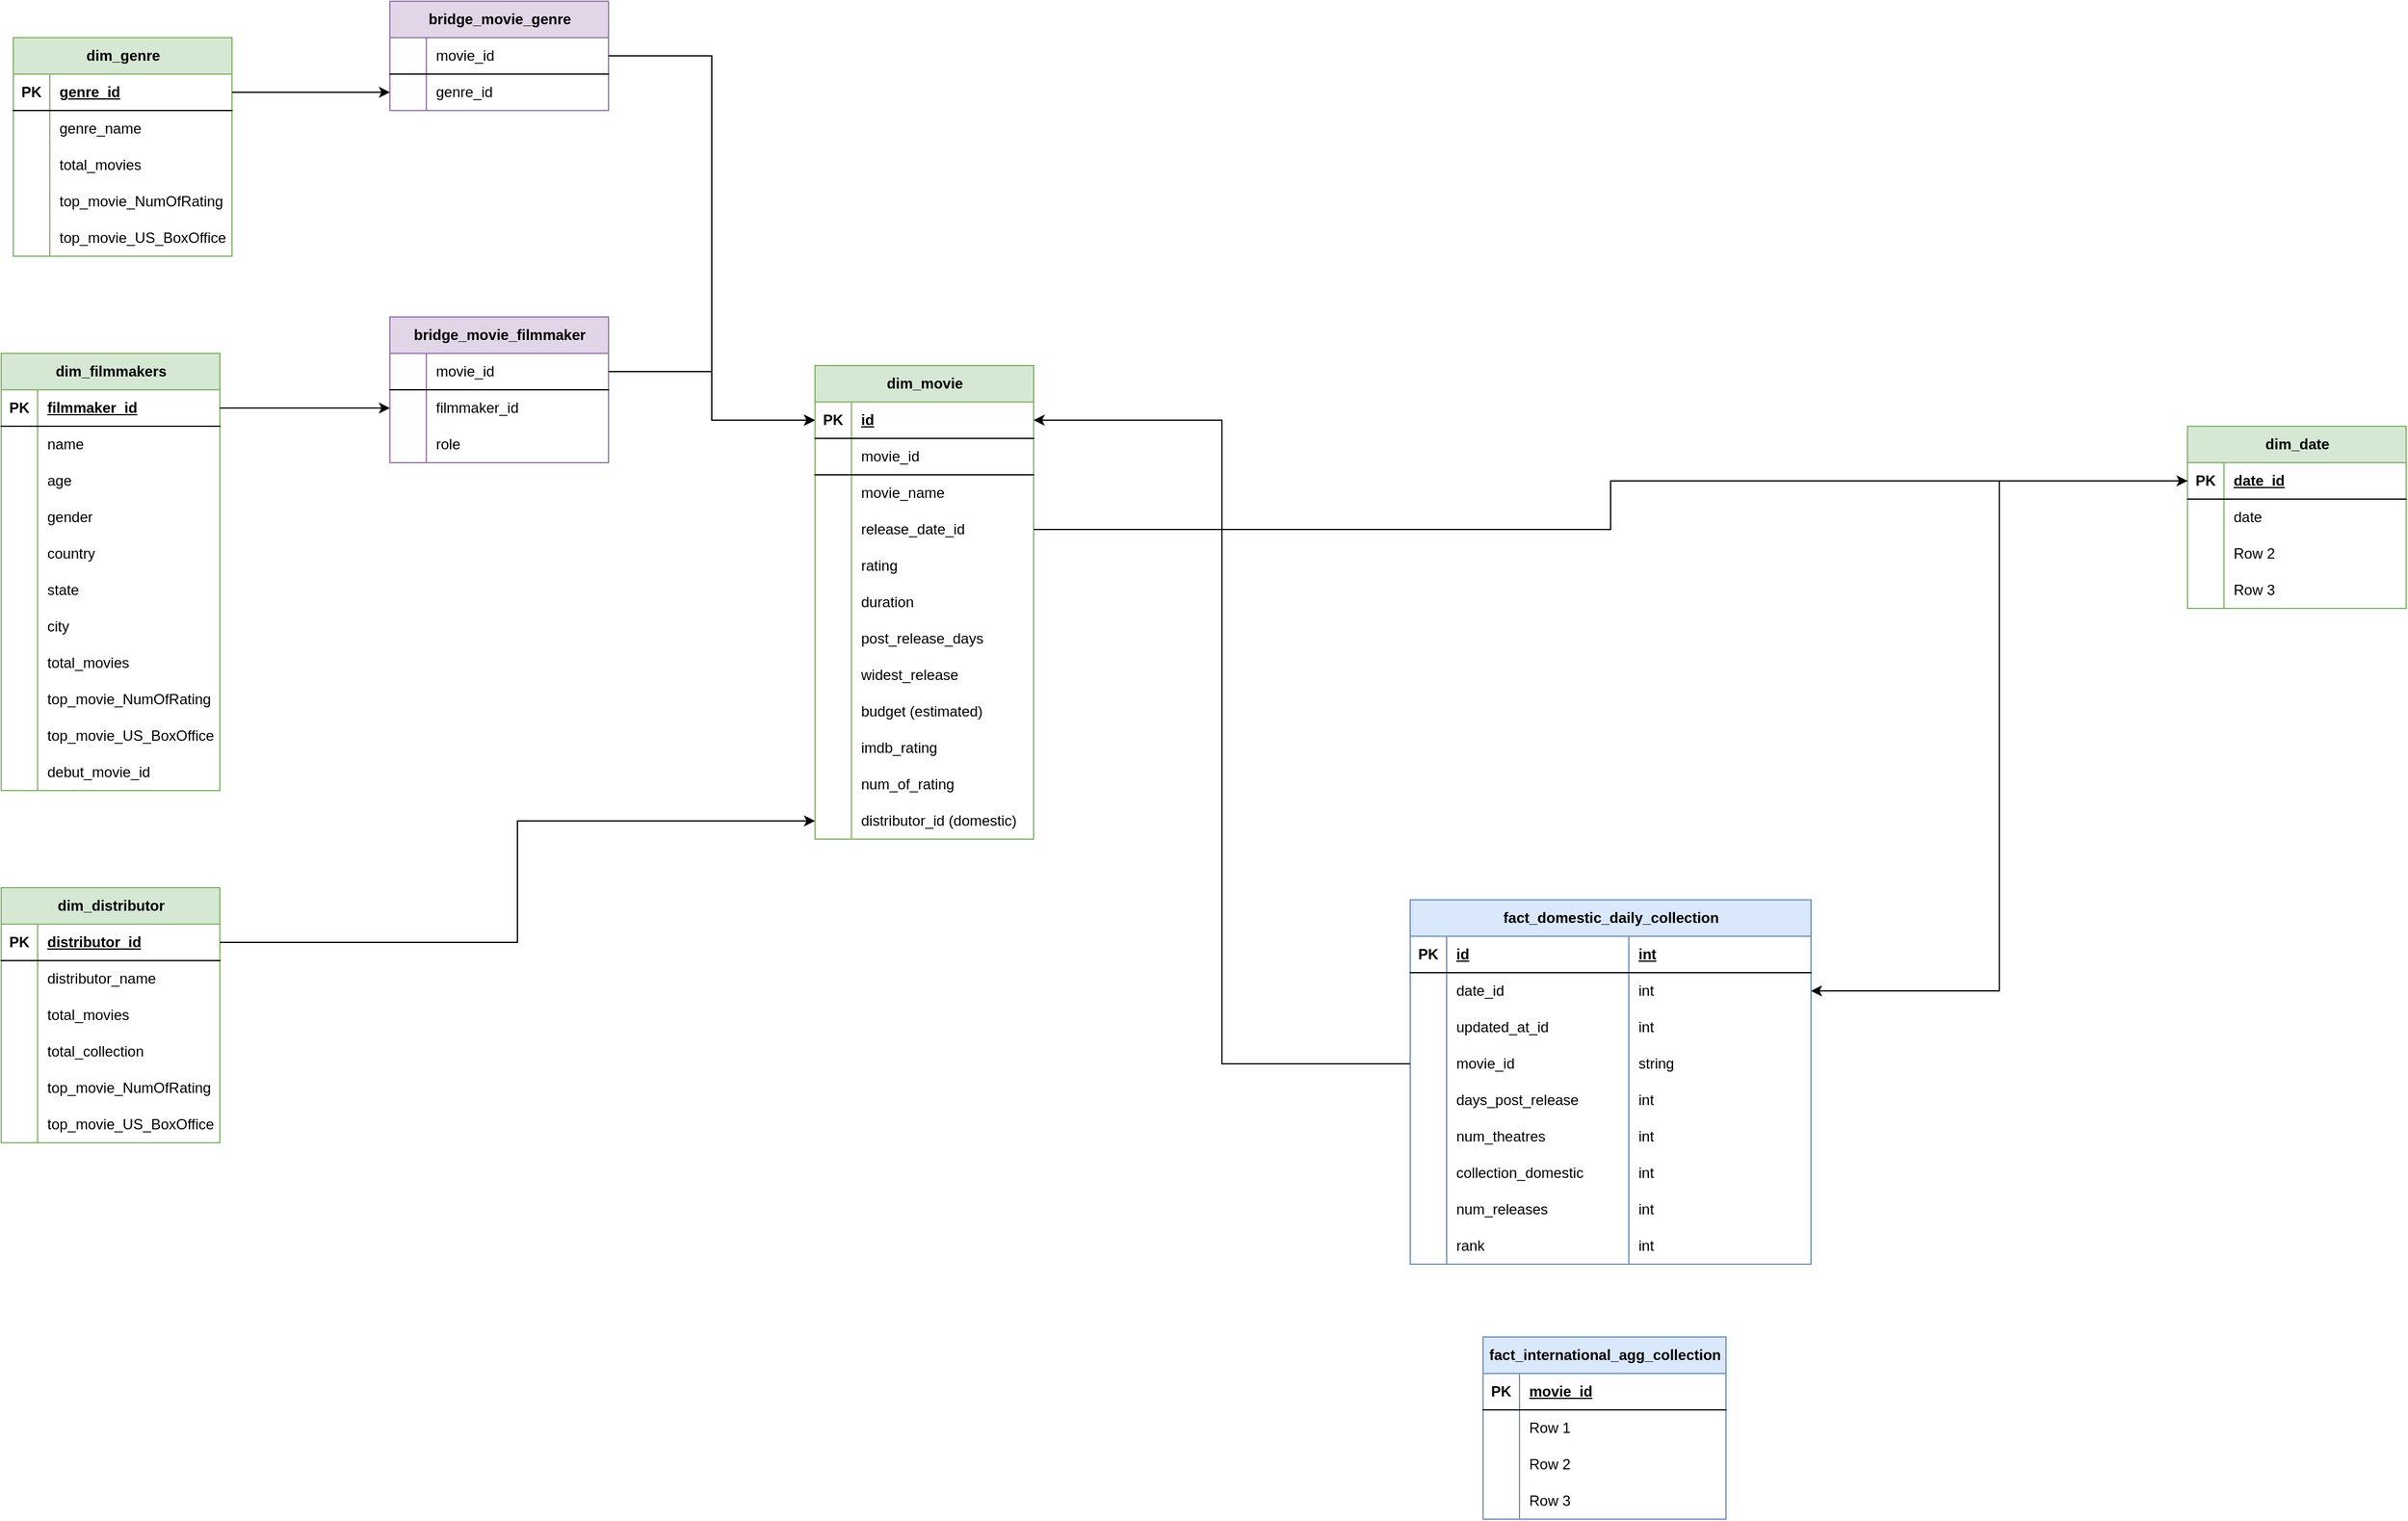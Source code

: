 <mxfile version="24.7.17">
  <diagram id="R2lEEEUBdFMjLlhIrx00" name="Page-1">
    <mxGraphModel dx="1834" dy="1185" grid="1" gridSize="10" guides="1" tooltips="1" connect="1" arrows="1" fold="1" page="0" pageScale="1" pageWidth="1000" pageHeight="1000" math="0" shadow="0" extFonts="Permanent Marker^https://fonts.googleapis.com/css?family=Permanent+Marker">
      <root>
        <mxCell id="0" />
        <mxCell id="1" parent="0" />
        <mxCell id="fd8A-nfyTcDbnNI1MoLj-16" value="fact_domestic_daily_collection" style="shape=table;startSize=30;container=1;collapsible=1;childLayout=tableLayout;fixedRows=1;rowLines=0;fontStyle=1;align=center;resizeLast=1;html=1;fillColor=#dae8fc;strokeColor=#6c8ebf;" parent="1" vertex="1">
          <mxGeometry x="940" y="650" width="330" height="300" as="geometry">
            <mxRectangle x="340" y="460" width="200" height="30" as="alternateBounds" />
          </mxGeometry>
        </mxCell>
        <mxCell id="fd8A-nfyTcDbnNI1MoLj-17" value="" style="shape=tableRow;horizontal=0;startSize=0;swimlaneHead=0;swimlaneBody=0;fillColor=none;collapsible=0;dropTarget=0;points=[[0,0.5],[1,0.5]];portConstraint=eastwest;top=0;left=0;right=0;bottom=1;" parent="fd8A-nfyTcDbnNI1MoLj-16" vertex="1">
          <mxGeometry y="30" width="330" height="30" as="geometry" />
        </mxCell>
        <mxCell id="fd8A-nfyTcDbnNI1MoLj-18" value="PK" style="shape=partialRectangle;connectable=0;fillColor=none;top=0;left=0;bottom=0;right=0;fontStyle=1;overflow=hidden;whiteSpace=wrap;html=1;" parent="fd8A-nfyTcDbnNI1MoLj-17" vertex="1">
          <mxGeometry width="30" height="30" as="geometry">
            <mxRectangle width="30" height="30" as="alternateBounds" />
          </mxGeometry>
        </mxCell>
        <mxCell id="fd8A-nfyTcDbnNI1MoLj-19" value="id" style="shape=partialRectangle;connectable=0;fillColor=none;top=0;left=0;bottom=0;right=0;align=left;spacingLeft=6;fontStyle=5;overflow=hidden;whiteSpace=wrap;html=1;" parent="fd8A-nfyTcDbnNI1MoLj-17" vertex="1">
          <mxGeometry x="30" width="150" height="30" as="geometry">
            <mxRectangle width="150" height="30" as="alternateBounds" />
          </mxGeometry>
        </mxCell>
        <mxCell id="fd8A-nfyTcDbnNI1MoLj-20" value="int" style="shape=partialRectangle;connectable=0;fillColor=none;top=0;left=0;bottom=0;right=0;align=left;spacingLeft=6;fontStyle=5;overflow=hidden;whiteSpace=wrap;html=1;" parent="fd8A-nfyTcDbnNI1MoLj-17" vertex="1">
          <mxGeometry x="180" width="150" height="30" as="geometry">
            <mxRectangle width="150" height="30" as="alternateBounds" />
          </mxGeometry>
        </mxCell>
        <mxCell id="fd8A-nfyTcDbnNI1MoLj-21" value="" style="shape=tableRow;horizontal=0;startSize=0;swimlaneHead=0;swimlaneBody=0;fillColor=none;collapsible=0;dropTarget=0;points=[[0,0.5],[1,0.5]];portConstraint=eastwest;top=0;left=0;right=0;bottom=0;" parent="fd8A-nfyTcDbnNI1MoLj-16" vertex="1">
          <mxGeometry y="60" width="330" height="30" as="geometry" />
        </mxCell>
        <mxCell id="fd8A-nfyTcDbnNI1MoLj-22" value="" style="shape=partialRectangle;connectable=0;fillColor=none;top=0;left=0;bottom=0;right=0;editable=1;overflow=hidden;whiteSpace=wrap;html=1;" parent="fd8A-nfyTcDbnNI1MoLj-21" vertex="1">
          <mxGeometry width="30" height="30" as="geometry">
            <mxRectangle width="30" height="30" as="alternateBounds" />
          </mxGeometry>
        </mxCell>
        <mxCell id="fd8A-nfyTcDbnNI1MoLj-23" value="date_id" style="shape=partialRectangle;connectable=0;fillColor=none;top=0;left=0;bottom=0;right=0;align=left;spacingLeft=6;overflow=hidden;whiteSpace=wrap;html=1;" parent="fd8A-nfyTcDbnNI1MoLj-21" vertex="1">
          <mxGeometry x="30" width="150" height="30" as="geometry">
            <mxRectangle width="150" height="30" as="alternateBounds" />
          </mxGeometry>
        </mxCell>
        <mxCell id="fd8A-nfyTcDbnNI1MoLj-24" value="int" style="shape=partialRectangle;connectable=0;fillColor=none;top=0;left=0;bottom=0;right=0;align=left;spacingLeft=6;overflow=hidden;whiteSpace=wrap;html=1;" parent="fd8A-nfyTcDbnNI1MoLj-21" vertex="1">
          <mxGeometry x="180" width="150" height="30" as="geometry">
            <mxRectangle width="150" height="30" as="alternateBounds" />
          </mxGeometry>
        </mxCell>
        <mxCell id="Iw71ysFSQg3kf03PGiP9-1" style="shape=tableRow;horizontal=0;startSize=0;swimlaneHead=0;swimlaneBody=0;fillColor=none;collapsible=0;dropTarget=0;points=[[0,0.5],[1,0.5]];portConstraint=eastwest;top=0;left=0;right=0;bottom=0;" vertex="1" parent="fd8A-nfyTcDbnNI1MoLj-16">
          <mxGeometry y="90" width="330" height="30" as="geometry" />
        </mxCell>
        <mxCell id="Iw71ysFSQg3kf03PGiP9-2" style="shape=partialRectangle;connectable=0;fillColor=none;top=0;left=0;bottom=0;right=0;editable=1;overflow=hidden;whiteSpace=wrap;html=1;" vertex="1" parent="Iw71ysFSQg3kf03PGiP9-1">
          <mxGeometry width="30" height="30" as="geometry">
            <mxRectangle width="30" height="30" as="alternateBounds" />
          </mxGeometry>
        </mxCell>
        <mxCell id="Iw71ysFSQg3kf03PGiP9-3" value="updated_at_id" style="shape=partialRectangle;connectable=0;fillColor=none;top=0;left=0;bottom=0;right=0;align=left;spacingLeft=6;overflow=hidden;whiteSpace=wrap;html=1;" vertex="1" parent="Iw71ysFSQg3kf03PGiP9-1">
          <mxGeometry x="30" width="150" height="30" as="geometry">
            <mxRectangle width="150" height="30" as="alternateBounds" />
          </mxGeometry>
        </mxCell>
        <mxCell id="Iw71ysFSQg3kf03PGiP9-4" value="int" style="shape=partialRectangle;connectable=0;fillColor=none;top=0;left=0;bottom=0;right=0;align=left;spacingLeft=6;overflow=hidden;whiteSpace=wrap;html=1;" vertex="1" parent="Iw71ysFSQg3kf03PGiP9-1">
          <mxGeometry x="180" width="150" height="30" as="geometry">
            <mxRectangle width="150" height="30" as="alternateBounds" />
          </mxGeometry>
        </mxCell>
        <mxCell id="fd8A-nfyTcDbnNI1MoLj-25" value="" style="shape=tableRow;horizontal=0;startSize=0;swimlaneHead=0;swimlaneBody=0;fillColor=none;collapsible=0;dropTarget=0;points=[[0,0.5],[1,0.5]];portConstraint=eastwest;top=0;left=0;right=0;bottom=0;" parent="fd8A-nfyTcDbnNI1MoLj-16" vertex="1">
          <mxGeometry y="120" width="330" height="30" as="geometry" />
        </mxCell>
        <mxCell id="fd8A-nfyTcDbnNI1MoLj-26" value="" style="shape=partialRectangle;connectable=0;fillColor=none;top=0;left=0;bottom=0;right=0;editable=1;overflow=hidden;whiteSpace=wrap;html=1;" parent="fd8A-nfyTcDbnNI1MoLj-25" vertex="1">
          <mxGeometry width="30" height="30" as="geometry">
            <mxRectangle width="30" height="30" as="alternateBounds" />
          </mxGeometry>
        </mxCell>
        <mxCell id="fd8A-nfyTcDbnNI1MoLj-27" value="movie_id" style="shape=partialRectangle;connectable=0;fillColor=none;top=0;left=0;bottom=0;right=0;align=left;spacingLeft=6;overflow=hidden;whiteSpace=wrap;html=1;" parent="fd8A-nfyTcDbnNI1MoLj-25" vertex="1">
          <mxGeometry x="30" width="150" height="30" as="geometry">
            <mxRectangle width="150" height="30" as="alternateBounds" />
          </mxGeometry>
        </mxCell>
        <mxCell id="fd8A-nfyTcDbnNI1MoLj-28" value="string" style="shape=partialRectangle;connectable=0;fillColor=none;top=0;left=0;bottom=0;right=0;align=left;spacingLeft=6;overflow=hidden;whiteSpace=wrap;html=1;" parent="fd8A-nfyTcDbnNI1MoLj-25" vertex="1">
          <mxGeometry x="180" width="150" height="30" as="geometry">
            <mxRectangle width="150" height="30" as="alternateBounds" />
          </mxGeometry>
        </mxCell>
        <mxCell id="fd8A-nfyTcDbnNI1MoLj-29" value="" style="shape=tableRow;horizontal=0;startSize=0;swimlaneHead=0;swimlaneBody=0;fillColor=none;collapsible=0;dropTarget=0;points=[[0,0.5],[1,0.5]];portConstraint=eastwest;top=0;left=0;right=0;bottom=0;" parent="fd8A-nfyTcDbnNI1MoLj-16" vertex="1">
          <mxGeometry y="150" width="330" height="30" as="geometry" />
        </mxCell>
        <mxCell id="fd8A-nfyTcDbnNI1MoLj-30" value="" style="shape=partialRectangle;connectable=0;fillColor=none;top=0;left=0;bottom=0;right=0;editable=1;overflow=hidden;whiteSpace=wrap;html=1;" parent="fd8A-nfyTcDbnNI1MoLj-29" vertex="1">
          <mxGeometry width="30" height="30" as="geometry">
            <mxRectangle width="30" height="30" as="alternateBounds" />
          </mxGeometry>
        </mxCell>
        <mxCell id="fd8A-nfyTcDbnNI1MoLj-31" value="days_post_release" style="shape=partialRectangle;connectable=0;fillColor=none;top=0;left=0;bottom=0;right=0;align=left;spacingLeft=6;overflow=hidden;whiteSpace=wrap;html=1;" parent="fd8A-nfyTcDbnNI1MoLj-29" vertex="1">
          <mxGeometry x="30" width="150" height="30" as="geometry">
            <mxRectangle width="150" height="30" as="alternateBounds" />
          </mxGeometry>
        </mxCell>
        <mxCell id="fd8A-nfyTcDbnNI1MoLj-32" value="int" style="shape=partialRectangle;connectable=0;fillColor=none;top=0;left=0;bottom=0;right=0;align=left;spacingLeft=6;overflow=hidden;whiteSpace=wrap;html=1;" parent="fd8A-nfyTcDbnNI1MoLj-29" vertex="1">
          <mxGeometry x="180" width="150" height="30" as="geometry">
            <mxRectangle width="150" height="30" as="alternateBounds" />
          </mxGeometry>
        </mxCell>
        <mxCell id="fd8A-nfyTcDbnNI1MoLj-33" style="shape=tableRow;horizontal=0;startSize=0;swimlaneHead=0;swimlaneBody=0;fillColor=none;collapsible=0;dropTarget=0;points=[[0,0.5],[1,0.5]];portConstraint=eastwest;top=0;left=0;right=0;bottom=0;" parent="fd8A-nfyTcDbnNI1MoLj-16" vertex="1">
          <mxGeometry y="180" width="330" height="30" as="geometry" />
        </mxCell>
        <mxCell id="fd8A-nfyTcDbnNI1MoLj-34" style="shape=partialRectangle;connectable=0;fillColor=none;top=0;left=0;bottom=0;right=0;editable=1;overflow=hidden;whiteSpace=wrap;html=1;" parent="fd8A-nfyTcDbnNI1MoLj-33" vertex="1">
          <mxGeometry width="30" height="30" as="geometry">
            <mxRectangle width="30" height="30" as="alternateBounds" />
          </mxGeometry>
        </mxCell>
        <mxCell id="fd8A-nfyTcDbnNI1MoLj-35" value="num_theatres" style="shape=partialRectangle;connectable=0;fillColor=none;top=0;left=0;bottom=0;right=0;align=left;spacingLeft=6;overflow=hidden;whiteSpace=wrap;html=1;" parent="fd8A-nfyTcDbnNI1MoLj-33" vertex="1">
          <mxGeometry x="30" width="150" height="30" as="geometry">
            <mxRectangle width="150" height="30" as="alternateBounds" />
          </mxGeometry>
        </mxCell>
        <mxCell id="fd8A-nfyTcDbnNI1MoLj-36" value="int" style="shape=partialRectangle;connectable=0;fillColor=none;top=0;left=0;bottom=0;right=0;align=left;spacingLeft=6;overflow=hidden;whiteSpace=wrap;html=1;" parent="fd8A-nfyTcDbnNI1MoLj-33" vertex="1">
          <mxGeometry x="180" width="150" height="30" as="geometry">
            <mxRectangle width="150" height="30" as="alternateBounds" />
          </mxGeometry>
        </mxCell>
        <mxCell id="fd8A-nfyTcDbnNI1MoLj-37" style="shape=tableRow;horizontal=0;startSize=0;swimlaneHead=0;swimlaneBody=0;fillColor=none;collapsible=0;dropTarget=0;points=[[0,0.5],[1,0.5]];portConstraint=eastwest;top=0;left=0;right=0;bottom=0;" parent="fd8A-nfyTcDbnNI1MoLj-16" vertex="1">
          <mxGeometry y="210" width="330" height="30" as="geometry" />
        </mxCell>
        <mxCell id="fd8A-nfyTcDbnNI1MoLj-38" style="shape=partialRectangle;connectable=0;fillColor=none;top=0;left=0;bottom=0;right=0;editable=1;overflow=hidden;whiteSpace=wrap;html=1;" parent="fd8A-nfyTcDbnNI1MoLj-37" vertex="1">
          <mxGeometry width="30" height="30" as="geometry">
            <mxRectangle width="30" height="30" as="alternateBounds" />
          </mxGeometry>
        </mxCell>
        <mxCell id="fd8A-nfyTcDbnNI1MoLj-39" value="collection_domestic" style="shape=partialRectangle;connectable=0;fillColor=none;top=0;left=0;bottom=0;right=0;align=left;spacingLeft=6;overflow=hidden;whiteSpace=wrap;html=1;" parent="fd8A-nfyTcDbnNI1MoLj-37" vertex="1">
          <mxGeometry x="30" width="150" height="30" as="geometry">
            <mxRectangle width="150" height="30" as="alternateBounds" />
          </mxGeometry>
        </mxCell>
        <mxCell id="fd8A-nfyTcDbnNI1MoLj-40" value="int" style="shape=partialRectangle;connectable=0;fillColor=none;top=0;left=0;bottom=0;right=0;align=left;spacingLeft=6;overflow=hidden;whiteSpace=wrap;html=1;" parent="fd8A-nfyTcDbnNI1MoLj-37" vertex="1">
          <mxGeometry x="180" width="150" height="30" as="geometry">
            <mxRectangle width="150" height="30" as="alternateBounds" />
          </mxGeometry>
        </mxCell>
        <mxCell id="fd8A-nfyTcDbnNI1MoLj-41" style="shape=tableRow;horizontal=0;startSize=0;swimlaneHead=0;swimlaneBody=0;fillColor=none;collapsible=0;dropTarget=0;points=[[0,0.5],[1,0.5]];portConstraint=eastwest;top=0;left=0;right=0;bottom=0;" parent="fd8A-nfyTcDbnNI1MoLj-16" vertex="1">
          <mxGeometry y="240" width="330" height="30" as="geometry" />
        </mxCell>
        <mxCell id="fd8A-nfyTcDbnNI1MoLj-42" style="shape=partialRectangle;connectable=0;fillColor=none;top=0;left=0;bottom=0;right=0;editable=1;overflow=hidden;whiteSpace=wrap;html=1;" parent="fd8A-nfyTcDbnNI1MoLj-41" vertex="1">
          <mxGeometry width="30" height="30" as="geometry">
            <mxRectangle width="30" height="30" as="alternateBounds" />
          </mxGeometry>
        </mxCell>
        <mxCell id="fd8A-nfyTcDbnNI1MoLj-43" value="num_releases" style="shape=partialRectangle;connectable=0;fillColor=none;top=0;left=0;bottom=0;right=0;align=left;spacingLeft=6;overflow=hidden;whiteSpace=wrap;html=1;" parent="fd8A-nfyTcDbnNI1MoLj-41" vertex="1">
          <mxGeometry x="30" width="150" height="30" as="geometry">
            <mxRectangle width="150" height="30" as="alternateBounds" />
          </mxGeometry>
        </mxCell>
        <mxCell id="fd8A-nfyTcDbnNI1MoLj-44" value="int" style="shape=partialRectangle;connectable=0;fillColor=none;top=0;left=0;bottom=0;right=0;align=left;spacingLeft=6;overflow=hidden;whiteSpace=wrap;html=1;" parent="fd8A-nfyTcDbnNI1MoLj-41" vertex="1">
          <mxGeometry x="180" width="150" height="30" as="geometry">
            <mxRectangle width="150" height="30" as="alternateBounds" />
          </mxGeometry>
        </mxCell>
        <mxCell id="fd8A-nfyTcDbnNI1MoLj-45" style="shape=tableRow;horizontal=0;startSize=0;swimlaneHead=0;swimlaneBody=0;fillColor=none;collapsible=0;dropTarget=0;points=[[0,0.5],[1,0.5]];portConstraint=eastwest;top=0;left=0;right=0;bottom=0;" parent="fd8A-nfyTcDbnNI1MoLj-16" vertex="1">
          <mxGeometry y="270" width="330" height="30" as="geometry" />
        </mxCell>
        <mxCell id="fd8A-nfyTcDbnNI1MoLj-46" style="shape=partialRectangle;connectable=0;fillColor=none;top=0;left=0;bottom=0;right=0;editable=1;overflow=hidden;whiteSpace=wrap;html=1;" parent="fd8A-nfyTcDbnNI1MoLj-45" vertex="1">
          <mxGeometry width="30" height="30" as="geometry">
            <mxRectangle width="30" height="30" as="alternateBounds" />
          </mxGeometry>
        </mxCell>
        <mxCell id="fd8A-nfyTcDbnNI1MoLj-47" value="rank" style="shape=partialRectangle;connectable=0;fillColor=none;top=0;left=0;bottom=0;right=0;align=left;spacingLeft=6;overflow=hidden;whiteSpace=wrap;html=1;" parent="fd8A-nfyTcDbnNI1MoLj-45" vertex="1">
          <mxGeometry x="30" width="150" height="30" as="geometry">
            <mxRectangle width="150" height="30" as="alternateBounds" />
          </mxGeometry>
        </mxCell>
        <mxCell id="fd8A-nfyTcDbnNI1MoLj-48" value="int" style="shape=partialRectangle;connectable=0;fillColor=none;top=0;left=0;bottom=0;right=0;align=left;spacingLeft=6;overflow=hidden;whiteSpace=wrap;html=1;" parent="fd8A-nfyTcDbnNI1MoLj-45" vertex="1">
          <mxGeometry x="180" width="150" height="30" as="geometry">
            <mxRectangle width="150" height="30" as="alternateBounds" />
          </mxGeometry>
        </mxCell>
        <mxCell id="fd8A-nfyTcDbnNI1MoLj-49" value="fact_international_agg_collection" style="shape=table;startSize=30;container=1;collapsible=1;childLayout=tableLayout;fixedRows=1;rowLines=0;fontStyle=1;align=center;resizeLast=1;html=1;fillColor=#dae8fc;strokeColor=#6c8ebf;" parent="1" vertex="1">
          <mxGeometry x="1000" y="1010" width="200" height="150" as="geometry" />
        </mxCell>
        <mxCell id="fd8A-nfyTcDbnNI1MoLj-50" value="" style="shape=tableRow;horizontal=0;startSize=0;swimlaneHead=0;swimlaneBody=0;fillColor=none;collapsible=0;dropTarget=0;points=[[0,0.5],[1,0.5]];portConstraint=eastwest;top=0;left=0;right=0;bottom=1;" parent="fd8A-nfyTcDbnNI1MoLj-49" vertex="1">
          <mxGeometry y="30" width="200" height="30" as="geometry" />
        </mxCell>
        <mxCell id="fd8A-nfyTcDbnNI1MoLj-51" value="PK" style="shape=partialRectangle;connectable=0;fillColor=none;top=0;left=0;bottom=0;right=0;fontStyle=1;overflow=hidden;whiteSpace=wrap;html=1;" parent="fd8A-nfyTcDbnNI1MoLj-50" vertex="1">
          <mxGeometry width="30" height="30" as="geometry">
            <mxRectangle width="30" height="30" as="alternateBounds" />
          </mxGeometry>
        </mxCell>
        <mxCell id="fd8A-nfyTcDbnNI1MoLj-52" value="movie_id" style="shape=partialRectangle;connectable=0;fillColor=none;top=0;left=0;bottom=0;right=0;align=left;spacingLeft=6;fontStyle=5;overflow=hidden;whiteSpace=wrap;html=1;" parent="fd8A-nfyTcDbnNI1MoLj-50" vertex="1">
          <mxGeometry x="30" width="170" height="30" as="geometry">
            <mxRectangle width="170" height="30" as="alternateBounds" />
          </mxGeometry>
        </mxCell>
        <mxCell id="fd8A-nfyTcDbnNI1MoLj-53" value="" style="shape=tableRow;horizontal=0;startSize=0;swimlaneHead=0;swimlaneBody=0;fillColor=none;collapsible=0;dropTarget=0;points=[[0,0.5],[1,0.5]];portConstraint=eastwest;top=0;left=0;right=0;bottom=0;" parent="fd8A-nfyTcDbnNI1MoLj-49" vertex="1">
          <mxGeometry y="60" width="200" height="30" as="geometry" />
        </mxCell>
        <mxCell id="fd8A-nfyTcDbnNI1MoLj-54" value="" style="shape=partialRectangle;connectable=0;fillColor=none;top=0;left=0;bottom=0;right=0;editable=1;overflow=hidden;whiteSpace=wrap;html=1;" parent="fd8A-nfyTcDbnNI1MoLj-53" vertex="1">
          <mxGeometry width="30" height="30" as="geometry">
            <mxRectangle width="30" height="30" as="alternateBounds" />
          </mxGeometry>
        </mxCell>
        <mxCell id="fd8A-nfyTcDbnNI1MoLj-55" value="Row 1" style="shape=partialRectangle;connectable=0;fillColor=none;top=0;left=0;bottom=0;right=0;align=left;spacingLeft=6;overflow=hidden;whiteSpace=wrap;html=1;" parent="fd8A-nfyTcDbnNI1MoLj-53" vertex="1">
          <mxGeometry x="30" width="170" height="30" as="geometry">
            <mxRectangle width="170" height="30" as="alternateBounds" />
          </mxGeometry>
        </mxCell>
        <mxCell id="fd8A-nfyTcDbnNI1MoLj-56" value="" style="shape=tableRow;horizontal=0;startSize=0;swimlaneHead=0;swimlaneBody=0;fillColor=none;collapsible=0;dropTarget=0;points=[[0,0.5],[1,0.5]];portConstraint=eastwest;top=0;left=0;right=0;bottom=0;" parent="fd8A-nfyTcDbnNI1MoLj-49" vertex="1">
          <mxGeometry y="90" width="200" height="30" as="geometry" />
        </mxCell>
        <mxCell id="fd8A-nfyTcDbnNI1MoLj-57" value="" style="shape=partialRectangle;connectable=0;fillColor=none;top=0;left=0;bottom=0;right=0;editable=1;overflow=hidden;whiteSpace=wrap;html=1;" parent="fd8A-nfyTcDbnNI1MoLj-56" vertex="1">
          <mxGeometry width="30" height="30" as="geometry">
            <mxRectangle width="30" height="30" as="alternateBounds" />
          </mxGeometry>
        </mxCell>
        <mxCell id="fd8A-nfyTcDbnNI1MoLj-58" value="Row 2" style="shape=partialRectangle;connectable=0;fillColor=none;top=0;left=0;bottom=0;right=0;align=left;spacingLeft=6;overflow=hidden;whiteSpace=wrap;html=1;" parent="fd8A-nfyTcDbnNI1MoLj-56" vertex="1">
          <mxGeometry x="30" width="170" height="30" as="geometry">
            <mxRectangle width="170" height="30" as="alternateBounds" />
          </mxGeometry>
        </mxCell>
        <mxCell id="fd8A-nfyTcDbnNI1MoLj-59" value="" style="shape=tableRow;horizontal=0;startSize=0;swimlaneHead=0;swimlaneBody=0;fillColor=none;collapsible=0;dropTarget=0;points=[[0,0.5],[1,0.5]];portConstraint=eastwest;top=0;left=0;right=0;bottom=0;" parent="fd8A-nfyTcDbnNI1MoLj-49" vertex="1">
          <mxGeometry y="120" width="200" height="30" as="geometry" />
        </mxCell>
        <mxCell id="fd8A-nfyTcDbnNI1MoLj-60" value="" style="shape=partialRectangle;connectable=0;fillColor=none;top=0;left=0;bottom=0;right=0;editable=1;overflow=hidden;whiteSpace=wrap;html=1;" parent="fd8A-nfyTcDbnNI1MoLj-59" vertex="1">
          <mxGeometry width="30" height="30" as="geometry">
            <mxRectangle width="30" height="30" as="alternateBounds" />
          </mxGeometry>
        </mxCell>
        <mxCell id="fd8A-nfyTcDbnNI1MoLj-61" value="Row 3" style="shape=partialRectangle;connectable=0;fillColor=none;top=0;left=0;bottom=0;right=0;align=left;spacingLeft=6;overflow=hidden;whiteSpace=wrap;html=1;" parent="fd8A-nfyTcDbnNI1MoLj-59" vertex="1">
          <mxGeometry x="30" width="170" height="30" as="geometry">
            <mxRectangle width="170" height="30" as="alternateBounds" />
          </mxGeometry>
        </mxCell>
        <mxCell id="fd8A-nfyTcDbnNI1MoLj-62" value="dim_movie" style="shape=table;startSize=30;container=1;collapsible=1;childLayout=tableLayout;fixedRows=1;rowLines=0;fontStyle=1;align=center;resizeLast=1;html=1;fillColor=#d5e8d4;strokeColor=#82b366;" parent="1" vertex="1">
          <mxGeometry x="450" y="210" width="180" height="390" as="geometry" />
        </mxCell>
        <mxCell id="fd8A-nfyTcDbnNI1MoLj-63" value="" style="shape=tableRow;horizontal=0;startSize=0;swimlaneHead=0;swimlaneBody=0;fillColor=none;collapsible=0;dropTarget=0;points=[[0,0.5],[1,0.5]];portConstraint=eastwest;top=0;left=0;right=0;bottom=1;" parent="fd8A-nfyTcDbnNI1MoLj-62" vertex="1">
          <mxGeometry y="30" width="180" height="30" as="geometry" />
        </mxCell>
        <mxCell id="fd8A-nfyTcDbnNI1MoLj-64" value="PK" style="shape=partialRectangle;connectable=0;fillColor=none;top=0;left=0;bottom=0;right=0;fontStyle=1;overflow=hidden;whiteSpace=wrap;html=1;" parent="fd8A-nfyTcDbnNI1MoLj-63" vertex="1">
          <mxGeometry width="30" height="30" as="geometry">
            <mxRectangle width="30" height="30" as="alternateBounds" />
          </mxGeometry>
        </mxCell>
        <mxCell id="fd8A-nfyTcDbnNI1MoLj-65" value="id" style="shape=partialRectangle;connectable=0;fillColor=none;top=0;left=0;bottom=0;right=0;align=left;spacingLeft=6;fontStyle=5;overflow=hidden;whiteSpace=wrap;html=1;" parent="fd8A-nfyTcDbnNI1MoLj-63" vertex="1">
          <mxGeometry x="30" width="150" height="30" as="geometry">
            <mxRectangle width="150" height="30" as="alternateBounds" />
          </mxGeometry>
        </mxCell>
        <mxCell id="Iw71ysFSQg3kf03PGiP9-11" style="shape=tableRow;horizontal=0;startSize=0;swimlaneHead=0;swimlaneBody=0;fillColor=none;collapsible=0;dropTarget=0;points=[[0,0.5],[1,0.5]];portConstraint=eastwest;top=0;left=0;right=0;bottom=1;" vertex="1" parent="fd8A-nfyTcDbnNI1MoLj-62">
          <mxGeometry y="60" width="180" height="30" as="geometry" />
        </mxCell>
        <mxCell id="Iw71ysFSQg3kf03PGiP9-12" style="shape=partialRectangle;connectable=0;fillColor=none;top=0;left=0;bottom=0;right=0;fontStyle=1;overflow=hidden;whiteSpace=wrap;html=1;strokeWidth=0;strokeColor=default;" vertex="1" parent="Iw71ysFSQg3kf03PGiP9-11">
          <mxGeometry width="30" height="30" as="geometry">
            <mxRectangle width="30" height="30" as="alternateBounds" />
          </mxGeometry>
        </mxCell>
        <mxCell id="Iw71ysFSQg3kf03PGiP9-13" value="&lt;span style=&quot;font-weight: normal;&quot;&gt;movie_id&lt;/span&gt;" style="shape=partialRectangle;connectable=0;fillColor=none;top=0;left=0;bottom=0;right=0;align=left;spacingLeft=6;fontStyle=1;overflow=hidden;whiteSpace=wrap;html=1;strokeWidth=0;strokeColor=default;" vertex="1" parent="Iw71ysFSQg3kf03PGiP9-11">
          <mxGeometry x="30" width="150" height="30" as="geometry">
            <mxRectangle width="150" height="30" as="alternateBounds" />
          </mxGeometry>
        </mxCell>
        <mxCell id="fd8A-nfyTcDbnNI1MoLj-66" value="" style="shape=tableRow;horizontal=0;startSize=0;swimlaneHead=0;swimlaneBody=0;fillColor=none;collapsible=0;dropTarget=0;points=[[0,0.5],[1,0.5]];portConstraint=eastwest;top=0;left=0;right=0;bottom=0;" parent="fd8A-nfyTcDbnNI1MoLj-62" vertex="1">
          <mxGeometry y="90" width="180" height="30" as="geometry" />
        </mxCell>
        <mxCell id="fd8A-nfyTcDbnNI1MoLj-67" value="" style="shape=partialRectangle;connectable=0;fillColor=none;top=0;left=0;bottom=0;right=0;editable=1;overflow=hidden;whiteSpace=wrap;html=1;" parent="fd8A-nfyTcDbnNI1MoLj-66" vertex="1">
          <mxGeometry width="30" height="30" as="geometry">
            <mxRectangle width="30" height="30" as="alternateBounds" />
          </mxGeometry>
        </mxCell>
        <mxCell id="fd8A-nfyTcDbnNI1MoLj-68" value="movie_name" style="shape=partialRectangle;connectable=0;fillColor=none;top=0;left=0;bottom=0;right=0;align=left;spacingLeft=6;overflow=hidden;whiteSpace=wrap;html=1;" parent="fd8A-nfyTcDbnNI1MoLj-66" vertex="1">
          <mxGeometry x="30" width="150" height="30" as="geometry">
            <mxRectangle width="150" height="30" as="alternateBounds" />
          </mxGeometry>
        </mxCell>
        <mxCell id="fd8A-nfyTcDbnNI1MoLj-69" value="" style="shape=tableRow;horizontal=0;startSize=0;swimlaneHead=0;swimlaneBody=0;fillColor=none;collapsible=0;dropTarget=0;points=[[0,0.5],[1,0.5]];portConstraint=eastwest;top=0;left=0;right=0;bottom=0;" parent="fd8A-nfyTcDbnNI1MoLj-62" vertex="1">
          <mxGeometry y="120" width="180" height="30" as="geometry" />
        </mxCell>
        <mxCell id="fd8A-nfyTcDbnNI1MoLj-70" value="" style="shape=partialRectangle;connectable=0;fillColor=none;top=0;left=0;bottom=0;right=0;editable=1;overflow=hidden;whiteSpace=wrap;html=1;" parent="fd8A-nfyTcDbnNI1MoLj-69" vertex="1">
          <mxGeometry width="30" height="30" as="geometry">
            <mxRectangle width="30" height="30" as="alternateBounds" />
          </mxGeometry>
        </mxCell>
        <mxCell id="fd8A-nfyTcDbnNI1MoLj-71" value="release_date_id" style="shape=partialRectangle;connectable=0;fillColor=none;top=0;left=0;bottom=0;right=0;align=left;spacingLeft=6;overflow=hidden;whiteSpace=wrap;html=1;" parent="fd8A-nfyTcDbnNI1MoLj-69" vertex="1">
          <mxGeometry x="30" width="150" height="30" as="geometry">
            <mxRectangle width="150" height="30" as="alternateBounds" />
          </mxGeometry>
        </mxCell>
        <mxCell id="Iw71ysFSQg3kf03PGiP9-5" style="shape=tableRow;horizontal=0;startSize=0;swimlaneHead=0;swimlaneBody=0;fillColor=none;collapsible=0;dropTarget=0;points=[[0,0.5],[1,0.5]];portConstraint=eastwest;top=0;left=0;right=0;bottom=0;" vertex="1" parent="fd8A-nfyTcDbnNI1MoLj-62">
          <mxGeometry y="150" width="180" height="30" as="geometry" />
        </mxCell>
        <mxCell id="Iw71ysFSQg3kf03PGiP9-6" style="shape=partialRectangle;connectable=0;fillColor=none;top=0;left=0;bottom=0;right=0;editable=1;overflow=hidden;whiteSpace=wrap;html=1;" vertex="1" parent="Iw71ysFSQg3kf03PGiP9-5">
          <mxGeometry width="30" height="30" as="geometry">
            <mxRectangle width="30" height="30" as="alternateBounds" />
          </mxGeometry>
        </mxCell>
        <mxCell id="Iw71ysFSQg3kf03PGiP9-7" value="rating" style="shape=partialRectangle;connectable=0;fillColor=none;top=0;left=0;bottom=0;right=0;align=left;spacingLeft=6;overflow=hidden;whiteSpace=wrap;html=1;" vertex="1" parent="Iw71ysFSQg3kf03PGiP9-5">
          <mxGeometry x="30" width="150" height="30" as="geometry">
            <mxRectangle width="150" height="30" as="alternateBounds" />
          </mxGeometry>
        </mxCell>
        <mxCell id="fd8A-nfyTcDbnNI1MoLj-72" value="" style="shape=tableRow;horizontal=0;startSize=0;swimlaneHead=0;swimlaneBody=0;fillColor=none;collapsible=0;dropTarget=0;points=[[0,0.5],[1,0.5]];portConstraint=eastwest;top=0;left=0;right=0;bottom=0;" parent="fd8A-nfyTcDbnNI1MoLj-62" vertex="1">
          <mxGeometry y="180" width="180" height="30" as="geometry" />
        </mxCell>
        <mxCell id="fd8A-nfyTcDbnNI1MoLj-73" value="" style="shape=partialRectangle;connectable=0;fillColor=none;top=0;left=0;bottom=0;right=0;editable=1;overflow=hidden;whiteSpace=wrap;html=1;" parent="fd8A-nfyTcDbnNI1MoLj-72" vertex="1">
          <mxGeometry width="30" height="30" as="geometry">
            <mxRectangle width="30" height="30" as="alternateBounds" />
          </mxGeometry>
        </mxCell>
        <mxCell id="fd8A-nfyTcDbnNI1MoLj-74" value="duration" style="shape=partialRectangle;connectable=0;fillColor=none;top=0;left=0;bottom=0;right=0;align=left;spacingLeft=6;overflow=hidden;whiteSpace=wrap;html=1;" parent="fd8A-nfyTcDbnNI1MoLj-72" vertex="1">
          <mxGeometry x="30" width="150" height="30" as="geometry">
            <mxRectangle width="150" height="30" as="alternateBounds" />
          </mxGeometry>
        </mxCell>
        <mxCell id="Iw71ysFSQg3kf03PGiP9-8" style="shape=tableRow;horizontal=0;startSize=0;swimlaneHead=0;swimlaneBody=0;fillColor=none;collapsible=0;dropTarget=0;points=[[0,0.5],[1,0.5]];portConstraint=eastwest;top=0;left=0;right=0;bottom=0;" vertex="1" parent="fd8A-nfyTcDbnNI1MoLj-62">
          <mxGeometry y="210" width="180" height="30" as="geometry" />
        </mxCell>
        <mxCell id="Iw71ysFSQg3kf03PGiP9-9" style="shape=partialRectangle;connectable=0;fillColor=none;top=0;left=0;bottom=0;right=0;editable=1;overflow=hidden;whiteSpace=wrap;html=1;" vertex="1" parent="Iw71ysFSQg3kf03PGiP9-8">
          <mxGeometry width="30" height="30" as="geometry">
            <mxRectangle width="30" height="30" as="alternateBounds" />
          </mxGeometry>
        </mxCell>
        <mxCell id="Iw71ysFSQg3kf03PGiP9-10" value="post_release_days" style="shape=partialRectangle;connectable=0;fillColor=none;top=0;left=0;bottom=0;right=0;align=left;spacingLeft=6;overflow=hidden;whiteSpace=wrap;html=1;" vertex="1" parent="Iw71ysFSQg3kf03PGiP9-8">
          <mxGeometry x="30" width="150" height="30" as="geometry">
            <mxRectangle width="150" height="30" as="alternateBounds" />
          </mxGeometry>
        </mxCell>
        <mxCell id="fd8A-nfyTcDbnNI1MoLj-128" style="shape=tableRow;horizontal=0;startSize=0;swimlaneHead=0;swimlaneBody=0;fillColor=none;collapsible=0;dropTarget=0;points=[[0,0.5],[1,0.5]];portConstraint=eastwest;top=0;left=0;right=0;bottom=0;" parent="fd8A-nfyTcDbnNI1MoLj-62" vertex="1">
          <mxGeometry y="240" width="180" height="30" as="geometry" />
        </mxCell>
        <mxCell id="fd8A-nfyTcDbnNI1MoLj-129" style="shape=partialRectangle;connectable=0;fillColor=none;top=0;left=0;bottom=0;right=0;editable=1;overflow=hidden;whiteSpace=wrap;html=1;" parent="fd8A-nfyTcDbnNI1MoLj-128" vertex="1">
          <mxGeometry width="30" height="30" as="geometry">
            <mxRectangle width="30" height="30" as="alternateBounds" />
          </mxGeometry>
        </mxCell>
        <mxCell id="fd8A-nfyTcDbnNI1MoLj-130" value="widest_release" style="shape=partialRectangle;connectable=0;fillColor=none;top=0;left=0;bottom=0;right=0;align=left;spacingLeft=6;overflow=hidden;whiteSpace=wrap;html=1;" parent="fd8A-nfyTcDbnNI1MoLj-128" vertex="1">
          <mxGeometry x="30" width="150" height="30" as="geometry">
            <mxRectangle width="150" height="30" as="alternateBounds" />
          </mxGeometry>
        </mxCell>
        <mxCell id="kdXNO-LDWEPMQSk3_UIl-79" style="shape=tableRow;horizontal=0;startSize=0;swimlaneHead=0;swimlaneBody=0;fillColor=none;collapsible=0;dropTarget=0;points=[[0,0.5],[1,0.5]];portConstraint=eastwest;top=0;left=0;right=0;bottom=0;" parent="fd8A-nfyTcDbnNI1MoLj-62" vertex="1">
          <mxGeometry y="270" width="180" height="30" as="geometry" />
        </mxCell>
        <mxCell id="kdXNO-LDWEPMQSk3_UIl-80" style="shape=partialRectangle;connectable=0;fillColor=none;top=0;left=0;bottom=0;right=0;editable=1;overflow=hidden;whiteSpace=wrap;html=1;" parent="kdXNO-LDWEPMQSk3_UIl-79" vertex="1">
          <mxGeometry width="30" height="30" as="geometry">
            <mxRectangle width="30" height="30" as="alternateBounds" />
          </mxGeometry>
        </mxCell>
        <mxCell id="kdXNO-LDWEPMQSk3_UIl-81" value="budget (estimated)" style="shape=partialRectangle;connectable=0;fillColor=none;top=0;left=0;bottom=0;right=0;align=left;spacingLeft=6;overflow=hidden;whiteSpace=wrap;html=1;" parent="kdXNO-LDWEPMQSk3_UIl-79" vertex="1">
          <mxGeometry x="30" width="150" height="30" as="geometry">
            <mxRectangle width="150" height="30" as="alternateBounds" />
          </mxGeometry>
        </mxCell>
        <mxCell id="kdXNO-LDWEPMQSk3_UIl-82" style="shape=tableRow;horizontal=0;startSize=0;swimlaneHead=0;swimlaneBody=0;fillColor=none;collapsible=0;dropTarget=0;points=[[0,0.5],[1,0.5]];portConstraint=eastwest;top=0;left=0;right=0;bottom=0;" parent="fd8A-nfyTcDbnNI1MoLj-62" vertex="1">
          <mxGeometry y="300" width="180" height="30" as="geometry" />
        </mxCell>
        <mxCell id="kdXNO-LDWEPMQSk3_UIl-83" style="shape=partialRectangle;connectable=0;fillColor=none;top=0;left=0;bottom=0;right=0;editable=1;overflow=hidden;whiteSpace=wrap;html=1;" parent="kdXNO-LDWEPMQSk3_UIl-82" vertex="1">
          <mxGeometry width="30" height="30" as="geometry">
            <mxRectangle width="30" height="30" as="alternateBounds" />
          </mxGeometry>
        </mxCell>
        <mxCell id="kdXNO-LDWEPMQSk3_UIl-84" value="imdb_rating" style="shape=partialRectangle;connectable=0;fillColor=none;top=0;left=0;bottom=0;right=0;align=left;spacingLeft=6;overflow=hidden;whiteSpace=wrap;html=1;" parent="kdXNO-LDWEPMQSk3_UIl-82" vertex="1">
          <mxGeometry x="30" width="150" height="30" as="geometry">
            <mxRectangle width="150" height="30" as="alternateBounds" />
          </mxGeometry>
        </mxCell>
        <mxCell id="Iw71ysFSQg3kf03PGiP9-14" style="shape=tableRow;horizontal=0;startSize=0;swimlaneHead=0;swimlaneBody=0;fillColor=none;collapsible=0;dropTarget=0;points=[[0,0.5],[1,0.5]];portConstraint=eastwest;top=0;left=0;right=0;bottom=0;" vertex="1" parent="fd8A-nfyTcDbnNI1MoLj-62">
          <mxGeometry y="330" width="180" height="30" as="geometry" />
        </mxCell>
        <mxCell id="Iw71ysFSQg3kf03PGiP9-15" style="shape=partialRectangle;connectable=0;fillColor=none;top=0;left=0;bottom=0;right=0;editable=1;overflow=hidden;whiteSpace=wrap;html=1;" vertex="1" parent="Iw71ysFSQg3kf03PGiP9-14">
          <mxGeometry width="30" height="30" as="geometry">
            <mxRectangle width="30" height="30" as="alternateBounds" />
          </mxGeometry>
        </mxCell>
        <mxCell id="Iw71ysFSQg3kf03PGiP9-16" value="num_of_rating" style="shape=partialRectangle;connectable=0;fillColor=none;top=0;left=0;bottom=0;right=0;align=left;spacingLeft=6;overflow=hidden;whiteSpace=wrap;html=1;" vertex="1" parent="Iw71ysFSQg3kf03PGiP9-14">
          <mxGeometry x="30" width="150" height="30" as="geometry">
            <mxRectangle width="150" height="30" as="alternateBounds" />
          </mxGeometry>
        </mxCell>
        <mxCell id="fd8A-nfyTcDbnNI1MoLj-122" style="shape=tableRow;horizontal=0;startSize=0;swimlaneHead=0;swimlaneBody=0;fillColor=none;collapsible=0;dropTarget=0;points=[[0,0.5],[1,0.5]];portConstraint=eastwest;top=0;left=0;right=0;bottom=0;" parent="fd8A-nfyTcDbnNI1MoLj-62" vertex="1">
          <mxGeometry y="360" width="180" height="30" as="geometry" />
        </mxCell>
        <mxCell id="fd8A-nfyTcDbnNI1MoLj-123" style="shape=partialRectangle;connectable=0;fillColor=none;top=0;left=0;bottom=0;right=0;editable=1;overflow=hidden;whiteSpace=wrap;html=1;" parent="fd8A-nfyTcDbnNI1MoLj-122" vertex="1">
          <mxGeometry width="30" height="30" as="geometry">
            <mxRectangle width="30" height="30" as="alternateBounds" />
          </mxGeometry>
        </mxCell>
        <mxCell id="fd8A-nfyTcDbnNI1MoLj-124" value="distributor_id (domestic)" style="shape=partialRectangle;connectable=0;fillColor=none;top=0;left=0;bottom=0;right=0;align=left;spacingLeft=6;overflow=hidden;whiteSpace=wrap;html=1;" parent="fd8A-nfyTcDbnNI1MoLj-122" vertex="1">
          <mxGeometry x="30" width="150" height="30" as="geometry">
            <mxRectangle width="150" height="30" as="alternateBounds" />
          </mxGeometry>
        </mxCell>
        <mxCell id="fd8A-nfyTcDbnNI1MoLj-76" value="dim_date" style="shape=table;startSize=30;container=1;collapsible=1;childLayout=tableLayout;fixedRows=1;rowLines=0;fontStyle=1;align=center;resizeLast=1;html=1;fillColor=#d5e8d4;strokeColor=#82b366;" parent="1" vertex="1">
          <mxGeometry x="1580" y="260" width="180" height="150" as="geometry" />
        </mxCell>
        <mxCell id="fd8A-nfyTcDbnNI1MoLj-77" value="" style="shape=tableRow;horizontal=0;startSize=0;swimlaneHead=0;swimlaneBody=0;fillColor=none;collapsible=0;dropTarget=0;points=[[0,0.5],[1,0.5]];portConstraint=eastwest;top=0;left=0;right=0;bottom=1;" parent="fd8A-nfyTcDbnNI1MoLj-76" vertex="1">
          <mxGeometry y="30" width="180" height="30" as="geometry" />
        </mxCell>
        <mxCell id="fd8A-nfyTcDbnNI1MoLj-78" value="PK" style="shape=partialRectangle;connectable=0;fillColor=none;top=0;left=0;bottom=0;right=0;fontStyle=1;overflow=hidden;whiteSpace=wrap;html=1;" parent="fd8A-nfyTcDbnNI1MoLj-77" vertex="1">
          <mxGeometry width="30" height="30" as="geometry">
            <mxRectangle width="30" height="30" as="alternateBounds" />
          </mxGeometry>
        </mxCell>
        <mxCell id="fd8A-nfyTcDbnNI1MoLj-79" value="date_id" style="shape=partialRectangle;connectable=0;fillColor=none;top=0;left=0;bottom=0;right=0;align=left;spacingLeft=6;fontStyle=5;overflow=hidden;whiteSpace=wrap;html=1;" parent="fd8A-nfyTcDbnNI1MoLj-77" vertex="1">
          <mxGeometry x="30" width="150" height="30" as="geometry">
            <mxRectangle width="150" height="30" as="alternateBounds" />
          </mxGeometry>
        </mxCell>
        <mxCell id="fd8A-nfyTcDbnNI1MoLj-80" value="" style="shape=tableRow;horizontal=0;startSize=0;swimlaneHead=0;swimlaneBody=0;fillColor=none;collapsible=0;dropTarget=0;points=[[0,0.5],[1,0.5]];portConstraint=eastwest;top=0;left=0;right=0;bottom=0;" parent="fd8A-nfyTcDbnNI1MoLj-76" vertex="1">
          <mxGeometry y="60" width="180" height="30" as="geometry" />
        </mxCell>
        <mxCell id="fd8A-nfyTcDbnNI1MoLj-81" value="" style="shape=partialRectangle;connectable=0;fillColor=none;top=0;left=0;bottom=0;right=0;editable=1;overflow=hidden;whiteSpace=wrap;html=1;" parent="fd8A-nfyTcDbnNI1MoLj-80" vertex="1">
          <mxGeometry width="30" height="30" as="geometry">
            <mxRectangle width="30" height="30" as="alternateBounds" />
          </mxGeometry>
        </mxCell>
        <mxCell id="fd8A-nfyTcDbnNI1MoLj-82" value="date" style="shape=partialRectangle;connectable=0;fillColor=none;top=0;left=0;bottom=0;right=0;align=left;spacingLeft=6;overflow=hidden;whiteSpace=wrap;html=1;" parent="fd8A-nfyTcDbnNI1MoLj-80" vertex="1">
          <mxGeometry x="30" width="150" height="30" as="geometry">
            <mxRectangle width="150" height="30" as="alternateBounds" />
          </mxGeometry>
        </mxCell>
        <mxCell id="fd8A-nfyTcDbnNI1MoLj-83" value="" style="shape=tableRow;horizontal=0;startSize=0;swimlaneHead=0;swimlaneBody=0;fillColor=none;collapsible=0;dropTarget=0;points=[[0,0.5],[1,0.5]];portConstraint=eastwest;top=0;left=0;right=0;bottom=0;" parent="fd8A-nfyTcDbnNI1MoLj-76" vertex="1">
          <mxGeometry y="90" width="180" height="30" as="geometry" />
        </mxCell>
        <mxCell id="fd8A-nfyTcDbnNI1MoLj-84" value="" style="shape=partialRectangle;connectable=0;fillColor=none;top=0;left=0;bottom=0;right=0;editable=1;overflow=hidden;whiteSpace=wrap;html=1;" parent="fd8A-nfyTcDbnNI1MoLj-83" vertex="1">
          <mxGeometry width="30" height="30" as="geometry">
            <mxRectangle width="30" height="30" as="alternateBounds" />
          </mxGeometry>
        </mxCell>
        <mxCell id="fd8A-nfyTcDbnNI1MoLj-85" value="Row 2" style="shape=partialRectangle;connectable=0;fillColor=none;top=0;left=0;bottom=0;right=0;align=left;spacingLeft=6;overflow=hidden;whiteSpace=wrap;html=1;" parent="fd8A-nfyTcDbnNI1MoLj-83" vertex="1">
          <mxGeometry x="30" width="150" height="30" as="geometry">
            <mxRectangle width="150" height="30" as="alternateBounds" />
          </mxGeometry>
        </mxCell>
        <mxCell id="fd8A-nfyTcDbnNI1MoLj-86" value="" style="shape=tableRow;horizontal=0;startSize=0;swimlaneHead=0;swimlaneBody=0;fillColor=none;collapsible=0;dropTarget=0;points=[[0,0.5],[1,0.5]];portConstraint=eastwest;top=0;left=0;right=0;bottom=0;" parent="fd8A-nfyTcDbnNI1MoLj-76" vertex="1">
          <mxGeometry y="120" width="180" height="30" as="geometry" />
        </mxCell>
        <mxCell id="fd8A-nfyTcDbnNI1MoLj-87" value="" style="shape=partialRectangle;connectable=0;fillColor=none;top=0;left=0;bottom=0;right=0;editable=1;overflow=hidden;whiteSpace=wrap;html=1;" parent="fd8A-nfyTcDbnNI1MoLj-86" vertex="1">
          <mxGeometry width="30" height="30" as="geometry">
            <mxRectangle width="30" height="30" as="alternateBounds" />
          </mxGeometry>
        </mxCell>
        <mxCell id="fd8A-nfyTcDbnNI1MoLj-88" value="Row 3" style="shape=partialRectangle;connectable=0;fillColor=none;top=0;left=0;bottom=0;right=0;align=left;spacingLeft=6;overflow=hidden;whiteSpace=wrap;html=1;" parent="fd8A-nfyTcDbnNI1MoLj-86" vertex="1">
          <mxGeometry x="30" width="150" height="30" as="geometry">
            <mxRectangle width="150" height="30" as="alternateBounds" />
          </mxGeometry>
        </mxCell>
        <mxCell id="fd8A-nfyTcDbnNI1MoLj-89" style="edgeStyle=orthogonalEdgeStyle;rounded=0;orthogonalLoop=1;jettySize=auto;html=1;exitX=0;exitY=0.5;exitDx=0;exitDy=0;" parent="1" source="fd8A-nfyTcDbnNI1MoLj-77" target="fd8A-nfyTcDbnNI1MoLj-21" edge="1">
          <mxGeometry relative="1" as="geometry" />
        </mxCell>
        <mxCell id="fd8A-nfyTcDbnNI1MoLj-90" value="bridge_movie_genre" style="shape=table;startSize=30;container=1;collapsible=1;childLayout=tableLayout;fixedRows=1;rowLines=0;fontStyle=1;align=center;resizeLast=1;html=1;fillColor=#e1d5e7;strokeColor=#9673a6;" parent="1" vertex="1">
          <mxGeometry x="100" y="-90" width="180" height="90" as="geometry" />
        </mxCell>
        <mxCell id="fd8A-nfyTcDbnNI1MoLj-91" value="" style="shape=tableRow;horizontal=0;startSize=0;swimlaneHead=0;swimlaneBody=0;fillColor=none;collapsible=0;dropTarget=0;points=[[0,0.5],[1,0.5]];portConstraint=eastwest;top=0;left=0;right=0;bottom=1;" parent="fd8A-nfyTcDbnNI1MoLj-90" vertex="1">
          <mxGeometry y="30" width="180" height="30" as="geometry" />
        </mxCell>
        <mxCell id="fd8A-nfyTcDbnNI1MoLj-92" value="" style="shape=partialRectangle;connectable=0;fillColor=none;top=0;left=0;bottom=0;right=0;fontStyle=1;overflow=hidden;whiteSpace=wrap;html=1;" parent="fd8A-nfyTcDbnNI1MoLj-91" vertex="1">
          <mxGeometry width="30" height="30" as="geometry">
            <mxRectangle width="30" height="30" as="alternateBounds" />
          </mxGeometry>
        </mxCell>
        <mxCell id="fd8A-nfyTcDbnNI1MoLj-93" value="movie_id" style="shape=partialRectangle;connectable=0;fillColor=none;top=0;left=0;bottom=0;right=0;align=left;spacingLeft=6;fontStyle=0;overflow=hidden;whiteSpace=wrap;html=1;" parent="fd8A-nfyTcDbnNI1MoLj-91" vertex="1">
          <mxGeometry x="30" width="150" height="30" as="geometry">
            <mxRectangle width="150" height="30" as="alternateBounds" />
          </mxGeometry>
        </mxCell>
        <mxCell id="fd8A-nfyTcDbnNI1MoLj-94" value="" style="shape=tableRow;horizontal=0;startSize=0;swimlaneHead=0;swimlaneBody=0;fillColor=none;collapsible=0;dropTarget=0;points=[[0,0.5],[1,0.5]];portConstraint=eastwest;top=0;left=0;right=0;bottom=0;" parent="fd8A-nfyTcDbnNI1MoLj-90" vertex="1">
          <mxGeometry y="60" width="180" height="30" as="geometry" />
        </mxCell>
        <mxCell id="fd8A-nfyTcDbnNI1MoLj-95" value="" style="shape=partialRectangle;connectable=0;fillColor=none;top=0;left=0;bottom=0;right=0;editable=1;overflow=hidden;whiteSpace=wrap;html=1;" parent="fd8A-nfyTcDbnNI1MoLj-94" vertex="1">
          <mxGeometry width="30" height="30" as="geometry">
            <mxRectangle width="30" height="30" as="alternateBounds" />
          </mxGeometry>
        </mxCell>
        <mxCell id="fd8A-nfyTcDbnNI1MoLj-96" value="genre_id" style="shape=partialRectangle;connectable=0;fillColor=none;top=0;left=0;bottom=0;right=0;align=left;spacingLeft=6;overflow=hidden;whiteSpace=wrap;html=1;" parent="fd8A-nfyTcDbnNI1MoLj-94" vertex="1">
          <mxGeometry x="30" width="150" height="30" as="geometry">
            <mxRectangle width="150" height="30" as="alternateBounds" />
          </mxGeometry>
        </mxCell>
        <mxCell id="fd8A-nfyTcDbnNI1MoLj-103" value="dim_genre" style="shape=table;startSize=30;container=1;collapsible=1;childLayout=tableLayout;fixedRows=1;rowLines=0;fontStyle=1;align=center;resizeLast=1;html=1;fillColor=#d5e8d4;strokeColor=#82b366;" parent="1" vertex="1">
          <mxGeometry x="-210" y="-60" width="180" height="180" as="geometry" />
        </mxCell>
        <mxCell id="fd8A-nfyTcDbnNI1MoLj-104" value="" style="shape=tableRow;horizontal=0;startSize=0;swimlaneHead=0;swimlaneBody=0;fillColor=none;collapsible=0;dropTarget=0;points=[[0,0.5],[1,0.5]];portConstraint=eastwest;top=0;left=0;right=0;bottom=1;" parent="fd8A-nfyTcDbnNI1MoLj-103" vertex="1">
          <mxGeometry y="30" width="180" height="30" as="geometry" />
        </mxCell>
        <mxCell id="fd8A-nfyTcDbnNI1MoLj-105" value="PK" style="shape=partialRectangle;connectable=0;fillColor=none;top=0;left=0;bottom=0;right=0;fontStyle=1;overflow=hidden;whiteSpace=wrap;html=1;" parent="fd8A-nfyTcDbnNI1MoLj-104" vertex="1">
          <mxGeometry width="30" height="30" as="geometry">
            <mxRectangle width="30" height="30" as="alternateBounds" />
          </mxGeometry>
        </mxCell>
        <mxCell id="fd8A-nfyTcDbnNI1MoLj-106" value="genre_id" style="shape=partialRectangle;connectable=0;fillColor=none;top=0;left=0;bottom=0;right=0;align=left;spacingLeft=6;fontStyle=5;overflow=hidden;whiteSpace=wrap;html=1;" parent="fd8A-nfyTcDbnNI1MoLj-104" vertex="1">
          <mxGeometry x="30" width="150" height="30" as="geometry">
            <mxRectangle width="150" height="30" as="alternateBounds" />
          </mxGeometry>
        </mxCell>
        <mxCell id="fd8A-nfyTcDbnNI1MoLj-107" value="" style="shape=tableRow;horizontal=0;startSize=0;swimlaneHead=0;swimlaneBody=0;fillColor=none;collapsible=0;dropTarget=0;points=[[0,0.5],[1,0.5]];portConstraint=eastwest;top=0;left=0;right=0;bottom=0;" parent="fd8A-nfyTcDbnNI1MoLj-103" vertex="1">
          <mxGeometry y="60" width="180" height="30" as="geometry" />
        </mxCell>
        <mxCell id="fd8A-nfyTcDbnNI1MoLj-108" value="" style="shape=partialRectangle;connectable=0;fillColor=none;top=0;left=0;bottom=0;right=0;editable=1;overflow=hidden;whiteSpace=wrap;html=1;" parent="fd8A-nfyTcDbnNI1MoLj-107" vertex="1">
          <mxGeometry width="30" height="30" as="geometry">
            <mxRectangle width="30" height="30" as="alternateBounds" />
          </mxGeometry>
        </mxCell>
        <mxCell id="fd8A-nfyTcDbnNI1MoLj-109" value="genre_name" style="shape=partialRectangle;connectable=0;fillColor=none;top=0;left=0;bottom=0;right=0;align=left;spacingLeft=6;overflow=hidden;whiteSpace=wrap;html=1;" parent="fd8A-nfyTcDbnNI1MoLj-107" vertex="1">
          <mxGeometry x="30" width="150" height="30" as="geometry">
            <mxRectangle width="150" height="30" as="alternateBounds" />
          </mxGeometry>
        </mxCell>
        <mxCell id="kdXNO-LDWEPMQSk3_UIl-1" style="shape=tableRow;horizontal=0;startSize=0;swimlaneHead=0;swimlaneBody=0;fillColor=none;collapsible=0;dropTarget=0;points=[[0,0.5],[1,0.5]];portConstraint=eastwest;top=0;left=0;right=0;bottom=0;" parent="fd8A-nfyTcDbnNI1MoLj-103" vertex="1">
          <mxGeometry y="90" width="180" height="30" as="geometry" />
        </mxCell>
        <mxCell id="kdXNO-LDWEPMQSk3_UIl-2" style="shape=partialRectangle;connectable=0;fillColor=none;top=0;left=0;bottom=0;right=0;editable=1;overflow=hidden;whiteSpace=wrap;html=1;" parent="kdXNO-LDWEPMQSk3_UIl-1" vertex="1">
          <mxGeometry width="30" height="30" as="geometry">
            <mxRectangle width="30" height="30" as="alternateBounds" />
          </mxGeometry>
        </mxCell>
        <mxCell id="kdXNO-LDWEPMQSk3_UIl-3" value="total_movies" style="shape=partialRectangle;connectable=0;fillColor=none;top=0;left=0;bottom=0;right=0;align=left;spacingLeft=6;overflow=hidden;whiteSpace=wrap;html=1;" parent="kdXNO-LDWEPMQSk3_UIl-1" vertex="1">
          <mxGeometry x="30" width="150" height="30" as="geometry">
            <mxRectangle width="150" height="30" as="alternateBounds" />
          </mxGeometry>
        </mxCell>
        <mxCell id="fd8A-nfyTcDbnNI1MoLj-157" style="shape=tableRow;horizontal=0;startSize=0;swimlaneHead=0;swimlaneBody=0;fillColor=none;collapsible=0;dropTarget=0;points=[[0,0.5],[1,0.5]];portConstraint=eastwest;top=0;left=0;right=0;bottom=0;" parent="fd8A-nfyTcDbnNI1MoLj-103" vertex="1">
          <mxGeometry y="120" width="180" height="30" as="geometry" />
        </mxCell>
        <mxCell id="fd8A-nfyTcDbnNI1MoLj-158" style="shape=partialRectangle;connectable=0;fillColor=none;top=0;left=0;bottom=0;right=0;editable=1;overflow=hidden;whiteSpace=wrap;html=1;" parent="fd8A-nfyTcDbnNI1MoLj-157" vertex="1">
          <mxGeometry width="30" height="30" as="geometry">
            <mxRectangle width="30" height="30" as="alternateBounds" />
          </mxGeometry>
        </mxCell>
        <mxCell id="fd8A-nfyTcDbnNI1MoLj-159" value="top_movie_NumOfRating" style="shape=partialRectangle;connectable=0;fillColor=none;top=0;left=0;bottom=0;right=0;align=left;spacingLeft=6;overflow=hidden;whiteSpace=wrap;html=1;" parent="fd8A-nfyTcDbnNI1MoLj-157" vertex="1">
          <mxGeometry x="30" width="150" height="30" as="geometry">
            <mxRectangle width="150" height="30" as="alternateBounds" />
          </mxGeometry>
        </mxCell>
        <mxCell id="kdXNO-LDWEPMQSk3_UIl-140" style="shape=tableRow;horizontal=0;startSize=0;swimlaneHead=0;swimlaneBody=0;fillColor=none;collapsible=0;dropTarget=0;points=[[0,0.5],[1,0.5]];portConstraint=eastwest;top=0;left=0;right=0;bottom=0;" parent="fd8A-nfyTcDbnNI1MoLj-103" vertex="1">
          <mxGeometry y="150" width="180" height="30" as="geometry" />
        </mxCell>
        <mxCell id="kdXNO-LDWEPMQSk3_UIl-141" style="shape=partialRectangle;connectable=0;fillColor=none;top=0;left=0;bottom=0;right=0;editable=1;overflow=hidden;whiteSpace=wrap;html=1;" parent="kdXNO-LDWEPMQSk3_UIl-140" vertex="1">
          <mxGeometry width="30" height="30" as="geometry">
            <mxRectangle width="30" height="30" as="alternateBounds" />
          </mxGeometry>
        </mxCell>
        <mxCell id="kdXNO-LDWEPMQSk3_UIl-142" value="&lt;meta charset=&quot;utf-8&quot;&gt;&lt;span style=&quot;color: rgb(0, 0, 0); font-family: Helvetica; font-size: 12px; font-style: normal; font-variant-ligatures: normal; font-variant-caps: normal; font-weight: 400; letter-spacing: normal; orphans: 2; text-align: left; text-indent: 0px; text-transform: none; widows: 2; word-spacing: 0px; -webkit-text-stroke-width: 0px; white-space: normal; background-color: rgb(255, 255, 255); text-decoration-thickness: initial; text-decoration-style: initial; text-decoration-color: initial; display: inline !important; float: none;&quot;&gt;top_movie_US_BoxOffice&lt;/span&gt;" style="shape=partialRectangle;connectable=0;fillColor=none;top=0;left=0;bottom=0;right=0;align=left;spacingLeft=6;overflow=hidden;whiteSpace=wrap;html=1;" parent="kdXNO-LDWEPMQSk3_UIl-140" vertex="1">
          <mxGeometry x="30" width="150" height="30" as="geometry">
            <mxRectangle width="150" height="30" as="alternateBounds" />
          </mxGeometry>
        </mxCell>
        <mxCell id="fd8A-nfyTcDbnNI1MoLj-121" style="edgeStyle=orthogonalEdgeStyle;rounded=0;orthogonalLoop=1;jettySize=auto;html=1;exitX=0;exitY=0.5;exitDx=0;exitDy=0;entryX=1;entryY=0.5;entryDx=0;entryDy=0;" parent="1" source="fd8A-nfyTcDbnNI1MoLj-25" target="fd8A-nfyTcDbnNI1MoLj-63" edge="1">
          <mxGeometry relative="1" as="geometry" />
        </mxCell>
        <mxCell id="fd8A-nfyTcDbnNI1MoLj-144" value="dim_distributor" style="shape=table;startSize=30;container=1;collapsible=1;childLayout=tableLayout;fixedRows=1;rowLines=0;fontStyle=1;align=center;resizeLast=1;html=1;fillColor=#d5e8d4;strokeColor=#82b366;" parent="1" vertex="1">
          <mxGeometry x="-220" y="640" width="180" height="210" as="geometry" />
        </mxCell>
        <mxCell id="fd8A-nfyTcDbnNI1MoLj-145" value="" style="shape=tableRow;horizontal=0;startSize=0;swimlaneHead=0;swimlaneBody=0;fillColor=none;collapsible=0;dropTarget=0;points=[[0,0.5],[1,0.5]];portConstraint=eastwest;top=0;left=0;right=0;bottom=1;" parent="fd8A-nfyTcDbnNI1MoLj-144" vertex="1">
          <mxGeometry y="30" width="180" height="30" as="geometry" />
        </mxCell>
        <mxCell id="fd8A-nfyTcDbnNI1MoLj-146" value="PK" style="shape=partialRectangle;connectable=0;fillColor=none;top=0;left=0;bottom=0;right=0;fontStyle=1;overflow=hidden;whiteSpace=wrap;html=1;" parent="fd8A-nfyTcDbnNI1MoLj-145" vertex="1">
          <mxGeometry width="30" height="30" as="geometry">
            <mxRectangle width="30" height="30" as="alternateBounds" />
          </mxGeometry>
        </mxCell>
        <mxCell id="fd8A-nfyTcDbnNI1MoLj-147" value="distributor_id" style="shape=partialRectangle;connectable=0;fillColor=none;top=0;left=0;bottom=0;right=0;align=left;spacingLeft=6;fontStyle=5;overflow=hidden;whiteSpace=wrap;html=1;" parent="fd8A-nfyTcDbnNI1MoLj-145" vertex="1">
          <mxGeometry x="30" width="150" height="30" as="geometry">
            <mxRectangle width="150" height="30" as="alternateBounds" />
          </mxGeometry>
        </mxCell>
        <mxCell id="fd8A-nfyTcDbnNI1MoLj-148" value="" style="shape=tableRow;horizontal=0;startSize=0;swimlaneHead=0;swimlaneBody=0;fillColor=none;collapsible=0;dropTarget=0;points=[[0,0.5],[1,0.5]];portConstraint=eastwest;top=0;left=0;right=0;bottom=0;" parent="fd8A-nfyTcDbnNI1MoLj-144" vertex="1">
          <mxGeometry y="60" width="180" height="30" as="geometry" />
        </mxCell>
        <mxCell id="fd8A-nfyTcDbnNI1MoLj-149" value="" style="shape=partialRectangle;connectable=0;fillColor=none;top=0;left=0;bottom=0;right=0;editable=1;overflow=hidden;whiteSpace=wrap;html=1;" parent="fd8A-nfyTcDbnNI1MoLj-148" vertex="1">
          <mxGeometry width="30" height="30" as="geometry">
            <mxRectangle width="30" height="30" as="alternateBounds" />
          </mxGeometry>
        </mxCell>
        <mxCell id="fd8A-nfyTcDbnNI1MoLj-150" value="distributor_name" style="shape=partialRectangle;connectable=0;fillColor=none;top=0;left=0;bottom=0;right=0;align=left;spacingLeft=6;overflow=hidden;whiteSpace=wrap;html=1;" parent="fd8A-nfyTcDbnNI1MoLj-148" vertex="1">
          <mxGeometry x="30" width="150" height="30" as="geometry">
            <mxRectangle width="150" height="30" as="alternateBounds" />
          </mxGeometry>
        </mxCell>
        <mxCell id="fd8A-nfyTcDbnNI1MoLj-151" value="" style="shape=tableRow;horizontal=0;startSize=0;swimlaneHead=0;swimlaneBody=0;fillColor=none;collapsible=0;dropTarget=0;points=[[0,0.5],[1,0.5]];portConstraint=eastwest;top=0;left=0;right=0;bottom=0;" parent="fd8A-nfyTcDbnNI1MoLj-144" vertex="1">
          <mxGeometry y="90" width="180" height="30" as="geometry" />
        </mxCell>
        <mxCell id="fd8A-nfyTcDbnNI1MoLj-152" value="" style="shape=partialRectangle;connectable=0;fillColor=none;top=0;left=0;bottom=0;right=0;editable=1;overflow=hidden;whiteSpace=wrap;html=1;" parent="fd8A-nfyTcDbnNI1MoLj-151" vertex="1">
          <mxGeometry width="30" height="30" as="geometry">
            <mxRectangle width="30" height="30" as="alternateBounds" />
          </mxGeometry>
        </mxCell>
        <mxCell id="fd8A-nfyTcDbnNI1MoLj-153" value="total_movies" style="shape=partialRectangle;connectable=0;fillColor=none;top=0;left=0;bottom=0;right=0;align=left;spacingLeft=6;overflow=hidden;whiteSpace=wrap;html=1;" parent="fd8A-nfyTcDbnNI1MoLj-151" vertex="1">
          <mxGeometry x="30" width="150" height="30" as="geometry">
            <mxRectangle width="150" height="30" as="alternateBounds" />
          </mxGeometry>
        </mxCell>
        <mxCell id="fd8A-nfyTcDbnNI1MoLj-154" value="" style="shape=tableRow;horizontal=0;startSize=0;swimlaneHead=0;swimlaneBody=0;fillColor=none;collapsible=0;dropTarget=0;points=[[0,0.5],[1,0.5]];portConstraint=eastwest;top=0;left=0;right=0;bottom=0;" parent="fd8A-nfyTcDbnNI1MoLj-144" vertex="1">
          <mxGeometry y="120" width="180" height="30" as="geometry" />
        </mxCell>
        <mxCell id="fd8A-nfyTcDbnNI1MoLj-155" value="" style="shape=partialRectangle;connectable=0;fillColor=none;top=0;left=0;bottom=0;right=0;editable=1;overflow=hidden;whiteSpace=wrap;html=1;" parent="fd8A-nfyTcDbnNI1MoLj-154" vertex="1">
          <mxGeometry width="30" height="30" as="geometry">
            <mxRectangle width="30" height="30" as="alternateBounds" />
          </mxGeometry>
        </mxCell>
        <mxCell id="fd8A-nfyTcDbnNI1MoLj-156" value="total_collection" style="shape=partialRectangle;connectable=0;fillColor=none;top=0;left=0;bottom=0;right=0;align=left;spacingLeft=6;overflow=hidden;whiteSpace=wrap;html=1;" parent="fd8A-nfyTcDbnNI1MoLj-154" vertex="1">
          <mxGeometry x="30" width="150" height="30" as="geometry">
            <mxRectangle width="150" height="30" as="alternateBounds" />
          </mxGeometry>
        </mxCell>
        <mxCell id="kdXNO-LDWEPMQSk3_UIl-4" style="shape=tableRow;horizontal=0;startSize=0;swimlaneHead=0;swimlaneBody=0;fillColor=none;collapsible=0;dropTarget=0;points=[[0,0.5],[1,0.5]];portConstraint=eastwest;top=0;left=0;right=0;bottom=0;" parent="fd8A-nfyTcDbnNI1MoLj-144" vertex="1">
          <mxGeometry y="150" width="180" height="30" as="geometry" />
        </mxCell>
        <mxCell id="kdXNO-LDWEPMQSk3_UIl-5" style="shape=partialRectangle;connectable=0;fillColor=none;top=0;left=0;bottom=0;right=0;editable=1;overflow=hidden;whiteSpace=wrap;html=1;" parent="kdXNO-LDWEPMQSk3_UIl-4" vertex="1">
          <mxGeometry width="30" height="30" as="geometry">
            <mxRectangle width="30" height="30" as="alternateBounds" />
          </mxGeometry>
        </mxCell>
        <mxCell id="kdXNO-LDWEPMQSk3_UIl-6" value="top_movie_NumOfRating" style="shape=partialRectangle;connectable=0;fillColor=none;top=0;left=0;bottom=0;right=0;align=left;spacingLeft=6;overflow=hidden;whiteSpace=wrap;html=1;" parent="kdXNO-LDWEPMQSk3_UIl-4" vertex="1">
          <mxGeometry x="30" width="150" height="30" as="geometry">
            <mxRectangle width="150" height="30" as="alternateBounds" />
          </mxGeometry>
        </mxCell>
        <mxCell id="kdXNO-LDWEPMQSk3_UIl-147" style="shape=tableRow;horizontal=0;startSize=0;swimlaneHead=0;swimlaneBody=0;fillColor=none;collapsible=0;dropTarget=0;points=[[0,0.5],[1,0.5]];portConstraint=eastwest;top=0;left=0;right=0;bottom=0;" parent="fd8A-nfyTcDbnNI1MoLj-144" vertex="1">
          <mxGeometry y="180" width="180" height="30" as="geometry" />
        </mxCell>
        <mxCell id="kdXNO-LDWEPMQSk3_UIl-148" style="shape=partialRectangle;connectable=0;fillColor=none;top=0;left=0;bottom=0;right=0;editable=1;overflow=hidden;whiteSpace=wrap;html=1;" parent="kdXNO-LDWEPMQSk3_UIl-147" vertex="1">
          <mxGeometry width="30" height="30" as="geometry">
            <mxRectangle width="30" height="30" as="alternateBounds" />
          </mxGeometry>
        </mxCell>
        <mxCell id="kdXNO-LDWEPMQSk3_UIl-149" value="top_movie_US_BoxOffice" style="shape=partialRectangle;connectable=0;fillColor=none;top=0;left=0;bottom=0;right=0;align=left;spacingLeft=6;overflow=hidden;whiteSpace=wrap;html=1;" parent="kdXNO-LDWEPMQSk3_UIl-147" vertex="1">
          <mxGeometry x="30" width="150" height="30" as="geometry">
            <mxRectangle width="150" height="30" as="alternateBounds" />
          </mxGeometry>
        </mxCell>
        <mxCell id="kdXNO-LDWEPMQSk3_UIl-9" value="dim_filmmakers" style="shape=table;startSize=30;container=1;collapsible=1;childLayout=tableLayout;fixedRows=1;rowLines=0;fontStyle=1;align=center;resizeLast=1;html=1;fillColor=#d5e8d4;strokeColor=#82b366;" parent="1" vertex="1">
          <mxGeometry x="-220" y="200" width="180" height="360" as="geometry" />
        </mxCell>
        <mxCell id="kdXNO-LDWEPMQSk3_UIl-10" value="" style="shape=tableRow;horizontal=0;startSize=0;swimlaneHead=0;swimlaneBody=0;fillColor=none;collapsible=0;dropTarget=0;points=[[0,0.5],[1,0.5]];portConstraint=eastwest;top=0;left=0;right=0;bottom=1;" parent="kdXNO-LDWEPMQSk3_UIl-9" vertex="1">
          <mxGeometry y="30" width="180" height="30" as="geometry" />
        </mxCell>
        <mxCell id="kdXNO-LDWEPMQSk3_UIl-11" value="PK" style="shape=partialRectangle;connectable=0;fillColor=none;top=0;left=0;bottom=0;right=0;fontStyle=1;overflow=hidden;whiteSpace=wrap;html=1;" parent="kdXNO-LDWEPMQSk3_UIl-10" vertex="1">
          <mxGeometry width="30" height="30" as="geometry">
            <mxRectangle width="30" height="30" as="alternateBounds" />
          </mxGeometry>
        </mxCell>
        <mxCell id="kdXNO-LDWEPMQSk3_UIl-12" value="filmmaker_id" style="shape=partialRectangle;connectable=0;fillColor=none;top=0;left=0;bottom=0;right=0;align=left;spacingLeft=6;fontStyle=5;overflow=hidden;whiteSpace=wrap;html=1;" parent="kdXNO-LDWEPMQSk3_UIl-10" vertex="1">
          <mxGeometry x="30" width="150" height="30" as="geometry">
            <mxRectangle width="150" height="30" as="alternateBounds" />
          </mxGeometry>
        </mxCell>
        <mxCell id="kdXNO-LDWEPMQSk3_UIl-13" value="" style="shape=tableRow;horizontal=0;startSize=0;swimlaneHead=0;swimlaneBody=0;fillColor=none;collapsible=0;dropTarget=0;points=[[0,0.5],[1,0.5]];portConstraint=eastwest;top=0;left=0;right=0;bottom=0;" parent="kdXNO-LDWEPMQSk3_UIl-9" vertex="1">
          <mxGeometry y="60" width="180" height="30" as="geometry" />
        </mxCell>
        <mxCell id="kdXNO-LDWEPMQSk3_UIl-14" value="" style="shape=partialRectangle;connectable=0;fillColor=none;top=0;left=0;bottom=0;right=0;editable=1;overflow=hidden;whiteSpace=wrap;html=1;" parent="kdXNO-LDWEPMQSk3_UIl-13" vertex="1">
          <mxGeometry width="30" height="30" as="geometry">
            <mxRectangle width="30" height="30" as="alternateBounds" />
          </mxGeometry>
        </mxCell>
        <mxCell id="kdXNO-LDWEPMQSk3_UIl-15" value="name" style="shape=partialRectangle;connectable=0;fillColor=none;top=0;left=0;bottom=0;right=0;align=left;spacingLeft=6;overflow=hidden;whiteSpace=wrap;html=1;" parent="kdXNO-LDWEPMQSk3_UIl-13" vertex="1">
          <mxGeometry x="30" width="150" height="30" as="geometry">
            <mxRectangle width="150" height="30" as="alternateBounds" />
          </mxGeometry>
        </mxCell>
        <mxCell id="kdXNO-LDWEPMQSk3_UIl-16" value="" style="shape=tableRow;horizontal=0;startSize=0;swimlaneHead=0;swimlaneBody=0;fillColor=none;collapsible=0;dropTarget=0;points=[[0,0.5],[1,0.5]];portConstraint=eastwest;top=0;left=0;right=0;bottom=0;" parent="kdXNO-LDWEPMQSk3_UIl-9" vertex="1">
          <mxGeometry y="90" width="180" height="30" as="geometry" />
        </mxCell>
        <mxCell id="kdXNO-LDWEPMQSk3_UIl-17" value="" style="shape=partialRectangle;connectable=0;fillColor=none;top=0;left=0;bottom=0;right=0;editable=1;overflow=hidden;whiteSpace=wrap;html=1;" parent="kdXNO-LDWEPMQSk3_UIl-16" vertex="1">
          <mxGeometry width="30" height="30" as="geometry">
            <mxRectangle width="30" height="30" as="alternateBounds" />
          </mxGeometry>
        </mxCell>
        <mxCell id="kdXNO-LDWEPMQSk3_UIl-18" value="age" style="shape=partialRectangle;connectable=0;fillColor=none;top=0;left=0;bottom=0;right=0;align=left;spacingLeft=6;overflow=hidden;whiteSpace=wrap;html=1;" parent="kdXNO-LDWEPMQSk3_UIl-16" vertex="1">
          <mxGeometry x="30" width="150" height="30" as="geometry">
            <mxRectangle width="150" height="30" as="alternateBounds" />
          </mxGeometry>
        </mxCell>
        <mxCell id="kdXNO-LDWEPMQSk3_UIl-19" value="" style="shape=tableRow;horizontal=0;startSize=0;swimlaneHead=0;swimlaneBody=0;fillColor=none;collapsible=0;dropTarget=0;points=[[0,0.5],[1,0.5]];portConstraint=eastwest;top=0;left=0;right=0;bottom=0;" parent="kdXNO-LDWEPMQSk3_UIl-9" vertex="1">
          <mxGeometry y="120" width="180" height="30" as="geometry" />
        </mxCell>
        <mxCell id="kdXNO-LDWEPMQSk3_UIl-20" value="" style="shape=partialRectangle;connectable=0;fillColor=none;top=0;left=0;bottom=0;right=0;editable=1;overflow=hidden;whiteSpace=wrap;html=1;" parent="kdXNO-LDWEPMQSk3_UIl-19" vertex="1">
          <mxGeometry width="30" height="30" as="geometry">
            <mxRectangle width="30" height="30" as="alternateBounds" />
          </mxGeometry>
        </mxCell>
        <mxCell id="kdXNO-LDWEPMQSk3_UIl-21" value="gender" style="shape=partialRectangle;connectable=0;fillColor=none;top=0;left=0;bottom=0;right=0;align=left;spacingLeft=6;overflow=hidden;whiteSpace=wrap;html=1;" parent="kdXNO-LDWEPMQSk3_UIl-19" vertex="1">
          <mxGeometry x="30" width="150" height="30" as="geometry">
            <mxRectangle width="150" height="30" as="alternateBounds" />
          </mxGeometry>
        </mxCell>
        <mxCell id="kdXNO-LDWEPMQSk3_UIl-131" style="shape=tableRow;horizontal=0;startSize=0;swimlaneHead=0;swimlaneBody=0;fillColor=none;collapsible=0;dropTarget=0;points=[[0,0.5],[1,0.5]];portConstraint=eastwest;top=0;left=0;right=0;bottom=0;" parent="kdXNO-LDWEPMQSk3_UIl-9" vertex="1">
          <mxGeometry y="150" width="180" height="30" as="geometry" />
        </mxCell>
        <mxCell id="kdXNO-LDWEPMQSk3_UIl-132" style="shape=partialRectangle;connectable=0;fillColor=none;top=0;left=0;bottom=0;right=0;editable=1;overflow=hidden;whiteSpace=wrap;html=1;" parent="kdXNO-LDWEPMQSk3_UIl-131" vertex="1">
          <mxGeometry width="30" height="30" as="geometry">
            <mxRectangle width="30" height="30" as="alternateBounds" />
          </mxGeometry>
        </mxCell>
        <mxCell id="kdXNO-LDWEPMQSk3_UIl-133" value="country" style="shape=partialRectangle;connectable=0;fillColor=none;top=0;left=0;bottom=0;right=0;align=left;spacingLeft=6;overflow=hidden;whiteSpace=wrap;html=1;" parent="kdXNO-LDWEPMQSk3_UIl-131" vertex="1">
          <mxGeometry x="30" width="150" height="30" as="geometry">
            <mxRectangle width="150" height="30" as="alternateBounds" />
          </mxGeometry>
        </mxCell>
        <mxCell id="kdXNO-LDWEPMQSk3_UIl-31" style="shape=tableRow;horizontal=0;startSize=0;swimlaneHead=0;swimlaneBody=0;fillColor=none;collapsible=0;dropTarget=0;points=[[0,0.5],[1,0.5]];portConstraint=eastwest;top=0;left=0;right=0;bottom=0;" parent="kdXNO-LDWEPMQSk3_UIl-9" vertex="1">
          <mxGeometry y="180" width="180" height="30" as="geometry" />
        </mxCell>
        <mxCell id="kdXNO-LDWEPMQSk3_UIl-32" style="shape=partialRectangle;connectable=0;fillColor=none;top=0;left=0;bottom=0;right=0;editable=1;overflow=hidden;whiteSpace=wrap;html=1;" parent="kdXNO-LDWEPMQSk3_UIl-31" vertex="1">
          <mxGeometry width="30" height="30" as="geometry">
            <mxRectangle width="30" height="30" as="alternateBounds" />
          </mxGeometry>
        </mxCell>
        <mxCell id="kdXNO-LDWEPMQSk3_UIl-33" value="state" style="shape=partialRectangle;connectable=0;fillColor=none;top=0;left=0;bottom=0;right=0;align=left;spacingLeft=6;overflow=hidden;whiteSpace=wrap;html=1;" parent="kdXNO-LDWEPMQSk3_UIl-31" vertex="1">
          <mxGeometry x="30" width="150" height="30" as="geometry">
            <mxRectangle width="150" height="30" as="alternateBounds" />
          </mxGeometry>
        </mxCell>
        <mxCell id="kdXNO-LDWEPMQSk3_UIl-28" style="shape=tableRow;horizontal=0;startSize=0;swimlaneHead=0;swimlaneBody=0;fillColor=none;collapsible=0;dropTarget=0;points=[[0,0.5],[1,0.5]];portConstraint=eastwest;top=0;left=0;right=0;bottom=0;" parent="kdXNO-LDWEPMQSk3_UIl-9" vertex="1">
          <mxGeometry y="210" width="180" height="30" as="geometry" />
        </mxCell>
        <mxCell id="kdXNO-LDWEPMQSk3_UIl-29" value="" style="shape=partialRectangle;connectable=0;fillColor=none;top=0;left=0;bottom=0;right=0;editable=1;overflow=hidden;whiteSpace=wrap;html=1;" parent="kdXNO-LDWEPMQSk3_UIl-28" vertex="1">
          <mxGeometry width="30" height="30" as="geometry">
            <mxRectangle width="30" height="30" as="alternateBounds" />
          </mxGeometry>
        </mxCell>
        <mxCell id="kdXNO-LDWEPMQSk3_UIl-30" value="city" style="shape=partialRectangle;connectable=0;fillColor=none;top=0;left=0;bottom=0;right=0;align=left;spacingLeft=6;overflow=hidden;whiteSpace=wrap;html=1;" parent="kdXNO-LDWEPMQSk3_UIl-28" vertex="1">
          <mxGeometry x="30" width="150" height="30" as="geometry">
            <mxRectangle width="150" height="30" as="alternateBounds" />
          </mxGeometry>
        </mxCell>
        <mxCell id="kdXNO-LDWEPMQSk3_UIl-25" style="shape=tableRow;horizontal=0;startSize=0;swimlaneHead=0;swimlaneBody=0;fillColor=none;collapsible=0;dropTarget=0;points=[[0,0.5],[1,0.5]];portConstraint=eastwest;top=0;left=0;right=0;bottom=0;" parent="kdXNO-LDWEPMQSk3_UIl-9" vertex="1">
          <mxGeometry y="240" width="180" height="30" as="geometry" />
        </mxCell>
        <mxCell id="kdXNO-LDWEPMQSk3_UIl-26" style="shape=partialRectangle;connectable=0;fillColor=none;top=0;left=0;bottom=0;right=0;editable=1;overflow=hidden;whiteSpace=wrap;html=1;" parent="kdXNO-LDWEPMQSk3_UIl-25" vertex="1">
          <mxGeometry width="30" height="30" as="geometry">
            <mxRectangle width="30" height="30" as="alternateBounds" />
          </mxGeometry>
        </mxCell>
        <mxCell id="kdXNO-LDWEPMQSk3_UIl-27" value="total_movies" style="shape=partialRectangle;connectable=0;fillColor=none;top=0;left=0;bottom=0;right=0;align=left;spacingLeft=6;overflow=hidden;whiteSpace=wrap;html=1;" parent="kdXNO-LDWEPMQSk3_UIl-25" vertex="1">
          <mxGeometry x="30" width="150" height="30" as="geometry">
            <mxRectangle width="150" height="30" as="alternateBounds" />
          </mxGeometry>
        </mxCell>
        <mxCell id="kdXNO-LDWEPMQSk3_UIl-22" style="shape=tableRow;horizontal=0;startSize=0;swimlaneHead=0;swimlaneBody=0;fillColor=none;collapsible=0;dropTarget=0;points=[[0,0.5],[1,0.5]];portConstraint=eastwest;top=0;left=0;right=0;bottom=0;" parent="kdXNO-LDWEPMQSk3_UIl-9" vertex="1">
          <mxGeometry y="270" width="180" height="30" as="geometry" />
        </mxCell>
        <mxCell id="kdXNO-LDWEPMQSk3_UIl-23" style="shape=partialRectangle;connectable=0;fillColor=none;top=0;left=0;bottom=0;right=0;editable=1;overflow=hidden;whiteSpace=wrap;html=1;" parent="kdXNO-LDWEPMQSk3_UIl-22" vertex="1">
          <mxGeometry width="30" height="30" as="geometry">
            <mxRectangle width="30" height="30" as="alternateBounds" />
          </mxGeometry>
        </mxCell>
        <mxCell id="kdXNO-LDWEPMQSk3_UIl-24" value="top_movie_NumOfRating" style="shape=partialRectangle;connectable=0;fillColor=none;top=0;left=0;bottom=0;right=0;align=left;spacingLeft=6;overflow=hidden;whiteSpace=wrap;html=1;" parent="kdXNO-LDWEPMQSk3_UIl-22" vertex="1">
          <mxGeometry x="30" width="150" height="30" as="geometry">
            <mxRectangle width="150" height="30" as="alternateBounds" />
          </mxGeometry>
        </mxCell>
        <mxCell id="kdXNO-LDWEPMQSk3_UIl-134" style="shape=tableRow;horizontal=0;startSize=0;swimlaneHead=0;swimlaneBody=0;fillColor=none;collapsible=0;dropTarget=0;points=[[0,0.5],[1,0.5]];portConstraint=eastwest;top=0;left=0;right=0;bottom=0;" parent="kdXNO-LDWEPMQSk3_UIl-9" vertex="1">
          <mxGeometry y="300" width="180" height="30" as="geometry" />
        </mxCell>
        <mxCell id="kdXNO-LDWEPMQSk3_UIl-135" style="shape=partialRectangle;connectable=0;fillColor=none;top=0;left=0;bottom=0;right=0;editable=1;overflow=hidden;whiteSpace=wrap;html=1;" parent="kdXNO-LDWEPMQSk3_UIl-134" vertex="1">
          <mxGeometry width="30" height="30" as="geometry">
            <mxRectangle width="30" height="30" as="alternateBounds" />
          </mxGeometry>
        </mxCell>
        <mxCell id="kdXNO-LDWEPMQSk3_UIl-136" value="top_movie_US_BoxOffice" style="shape=partialRectangle;connectable=0;fillColor=none;top=0;left=0;bottom=0;right=0;align=left;spacingLeft=6;overflow=hidden;whiteSpace=wrap;html=1;" parent="kdXNO-LDWEPMQSk3_UIl-134" vertex="1">
          <mxGeometry x="30" width="150" height="30" as="geometry">
            <mxRectangle width="150" height="30" as="alternateBounds" />
          </mxGeometry>
        </mxCell>
        <mxCell id="kdXNO-LDWEPMQSk3_UIl-37" style="shape=tableRow;horizontal=0;startSize=0;swimlaneHead=0;swimlaneBody=0;fillColor=none;collapsible=0;dropTarget=0;points=[[0,0.5],[1,0.5]];portConstraint=eastwest;top=0;left=0;right=0;bottom=0;" parent="kdXNO-LDWEPMQSk3_UIl-9" vertex="1">
          <mxGeometry y="330" width="180" height="30" as="geometry" />
        </mxCell>
        <mxCell id="kdXNO-LDWEPMQSk3_UIl-38" style="shape=partialRectangle;connectable=0;fillColor=none;top=0;left=0;bottom=0;right=0;editable=1;overflow=hidden;whiteSpace=wrap;html=1;" parent="kdXNO-LDWEPMQSk3_UIl-37" vertex="1">
          <mxGeometry width="30" height="30" as="geometry">
            <mxRectangle width="30" height="30" as="alternateBounds" />
          </mxGeometry>
        </mxCell>
        <mxCell id="kdXNO-LDWEPMQSk3_UIl-39" value="debut_movie_id" style="shape=partialRectangle;connectable=0;fillColor=none;top=0;left=0;bottom=0;right=0;align=left;spacingLeft=6;overflow=hidden;whiteSpace=wrap;html=1;" parent="kdXNO-LDWEPMQSk3_UIl-37" vertex="1">
          <mxGeometry x="30" width="150" height="30" as="geometry">
            <mxRectangle width="150" height="30" as="alternateBounds" />
          </mxGeometry>
        </mxCell>
        <mxCell id="kdXNO-LDWEPMQSk3_UIl-118" value="bridge_movie_filmmaker" style="shape=table;startSize=30;container=1;collapsible=1;childLayout=tableLayout;fixedRows=1;rowLines=0;fontStyle=1;align=center;resizeLast=1;html=1;fillColor=#e1d5e7;strokeColor=#9673a6;" parent="1" vertex="1">
          <mxGeometry x="100" y="170" width="180" height="120" as="geometry" />
        </mxCell>
        <mxCell id="kdXNO-LDWEPMQSk3_UIl-119" value="" style="shape=tableRow;horizontal=0;startSize=0;swimlaneHead=0;swimlaneBody=0;fillColor=none;collapsible=0;dropTarget=0;points=[[0,0.5],[1,0.5]];portConstraint=eastwest;top=0;left=0;right=0;bottom=1;" parent="kdXNO-LDWEPMQSk3_UIl-118" vertex="1">
          <mxGeometry y="30" width="180" height="30" as="geometry" />
        </mxCell>
        <mxCell id="kdXNO-LDWEPMQSk3_UIl-120" value="" style="shape=partialRectangle;connectable=0;fillColor=none;top=0;left=0;bottom=0;right=0;fontStyle=1;overflow=hidden;whiteSpace=wrap;html=1;" parent="kdXNO-LDWEPMQSk3_UIl-119" vertex="1">
          <mxGeometry width="30" height="30" as="geometry">
            <mxRectangle width="30" height="30" as="alternateBounds" />
          </mxGeometry>
        </mxCell>
        <mxCell id="kdXNO-LDWEPMQSk3_UIl-121" value="&lt;span style=&quot;font-weight: normal;&quot;&gt;movie_id&lt;/span&gt;" style="shape=partialRectangle;connectable=0;fillColor=none;top=0;left=0;bottom=0;right=0;align=left;spacingLeft=6;fontStyle=1;overflow=hidden;whiteSpace=wrap;html=1;" parent="kdXNO-LDWEPMQSk3_UIl-119" vertex="1">
          <mxGeometry x="30" width="150" height="30" as="geometry">
            <mxRectangle width="150" height="30" as="alternateBounds" />
          </mxGeometry>
        </mxCell>
        <mxCell id="kdXNO-LDWEPMQSk3_UIl-122" value="" style="shape=tableRow;horizontal=0;startSize=0;swimlaneHead=0;swimlaneBody=0;fillColor=none;collapsible=0;dropTarget=0;points=[[0,0.5],[1,0.5]];portConstraint=eastwest;top=0;left=0;right=0;bottom=0;" parent="kdXNO-LDWEPMQSk3_UIl-118" vertex="1">
          <mxGeometry y="60" width="180" height="30" as="geometry" />
        </mxCell>
        <mxCell id="kdXNO-LDWEPMQSk3_UIl-123" value="" style="shape=partialRectangle;connectable=0;fillColor=none;top=0;left=0;bottom=0;right=0;editable=1;overflow=hidden;whiteSpace=wrap;html=1;" parent="kdXNO-LDWEPMQSk3_UIl-122" vertex="1">
          <mxGeometry width="30" height="30" as="geometry">
            <mxRectangle width="30" height="30" as="alternateBounds" />
          </mxGeometry>
        </mxCell>
        <mxCell id="kdXNO-LDWEPMQSk3_UIl-124" value="filmmaker_id" style="shape=partialRectangle;connectable=0;fillColor=none;top=0;left=0;bottom=0;right=0;align=left;spacingLeft=6;overflow=hidden;whiteSpace=wrap;html=1;" parent="kdXNO-LDWEPMQSk3_UIl-122" vertex="1">
          <mxGeometry x="30" width="150" height="30" as="geometry">
            <mxRectangle width="150" height="30" as="alternateBounds" />
          </mxGeometry>
        </mxCell>
        <mxCell id="kdXNO-LDWEPMQSk3_UIl-125" value="" style="shape=tableRow;horizontal=0;startSize=0;swimlaneHead=0;swimlaneBody=0;fillColor=none;collapsible=0;dropTarget=0;points=[[0,0.5],[1,0.5]];portConstraint=eastwest;top=0;left=0;right=0;bottom=0;" parent="kdXNO-LDWEPMQSk3_UIl-118" vertex="1">
          <mxGeometry y="90" width="180" height="30" as="geometry" />
        </mxCell>
        <mxCell id="kdXNO-LDWEPMQSk3_UIl-126" value="" style="shape=partialRectangle;connectable=0;fillColor=none;top=0;left=0;bottom=0;right=0;editable=1;overflow=hidden;whiteSpace=wrap;html=1;" parent="kdXNO-LDWEPMQSk3_UIl-125" vertex="1">
          <mxGeometry width="30" height="30" as="geometry">
            <mxRectangle width="30" height="30" as="alternateBounds" />
          </mxGeometry>
        </mxCell>
        <mxCell id="kdXNO-LDWEPMQSk3_UIl-127" value="role" style="shape=partialRectangle;connectable=0;fillColor=none;top=0;left=0;bottom=0;right=0;align=left;spacingLeft=6;overflow=hidden;whiteSpace=wrap;html=1;" parent="kdXNO-LDWEPMQSk3_UIl-125" vertex="1">
          <mxGeometry x="30" width="150" height="30" as="geometry">
            <mxRectangle width="150" height="30" as="alternateBounds" />
          </mxGeometry>
        </mxCell>
        <mxCell id="kdXNO-LDWEPMQSk3_UIl-138" style="edgeStyle=orthogonalEdgeStyle;rounded=0;orthogonalLoop=1;jettySize=auto;html=1;exitX=1;exitY=0.5;exitDx=0;exitDy=0;" parent="1" source="kdXNO-LDWEPMQSk3_UIl-119" target="fd8A-nfyTcDbnNI1MoLj-63" edge="1">
          <mxGeometry relative="1" as="geometry" />
        </mxCell>
        <mxCell id="kdXNO-LDWEPMQSk3_UIl-139" style="edgeStyle=orthogonalEdgeStyle;rounded=0;orthogonalLoop=1;jettySize=auto;html=1;exitX=1;exitY=0.5;exitDx=0;exitDy=0;entryX=0;entryY=0.5;entryDx=0;entryDy=0;" parent="1" source="fd8A-nfyTcDbnNI1MoLj-91" target="fd8A-nfyTcDbnNI1MoLj-63" edge="1">
          <mxGeometry relative="1" as="geometry" />
        </mxCell>
        <mxCell id="kdXNO-LDWEPMQSk3_UIl-144" style="edgeStyle=orthogonalEdgeStyle;rounded=0;orthogonalLoop=1;jettySize=auto;html=1;exitX=1;exitY=0.5;exitDx=0;exitDy=0;entryX=0;entryY=0.5;entryDx=0;entryDy=0;" parent="1" source="fd8A-nfyTcDbnNI1MoLj-145" target="fd8A-nfyTcDbnNI1MoLj-122" edge="1">
          <mxGeometry relative="1" as="geometry" />
        </mxCell>
        <mxCell id="kdXNO-LDWEPMQSk3_UIl-145" style="edgeStyle=orthogonalEdgeStyle;rounded=0;orthogonalLoop=1;jettySize=auto;html=1;exitX=1;exitY=0.5;exitDx=0;exitDy=0;entryX=0;entryY=0.5;entryDx=0;entryDy=0;" parent="1" source="fd8A-nfyTcDbnNI1MoLj-104" target="fd8A-nfyTcDbnNI1MoLj-94" edge="1">
          <mxGeometry relative="1" as="geometry" />
        </mxCell>
        <mxCell id="kdXNO-LDWEPMQSk3_UIl-146" style="edgeStyle=orthogonalEdgeStyle;rounded=0;orthogonalLoop=1;jettySize=auto;html=1;exitX=1;exitY=0.5;exitDx=0;exitDy=0;entryX=0;entryY=0.5;entryDx=0;entryDy=0;" parent="1" source="kdXNO-LDWEPMQSk3_UIl-10" target="kdXNO-LDWEPMQSk3_UIl-122" edge="1">
          <mxGeometry relative="1" as="geometry" />
        </mxCell>
        <mxCell id="Iw71ysFSQg3kf03PGiP9-17" style="edgeStyle=orthogonalEdgeStyle;rounded=0;orthogonalLoop=1;jettySize=auto;html=1;exitX=1;exitY=0.5;exitDx=0;exitDy=0;entryX=0;entryY=0.5;entryDx=0;entryDy=0;" edge="1" parent="1" source="fd8A-nfyTcDbnNI1MoLj-69" target="fd8A-nfyTcDbnNI1MoLj-77">
          <mxGeometry relative="1" as="geometry" />
        </mxCell>
      </root>
    </mxGraphModel>
  </diagram>
</mxfile>
